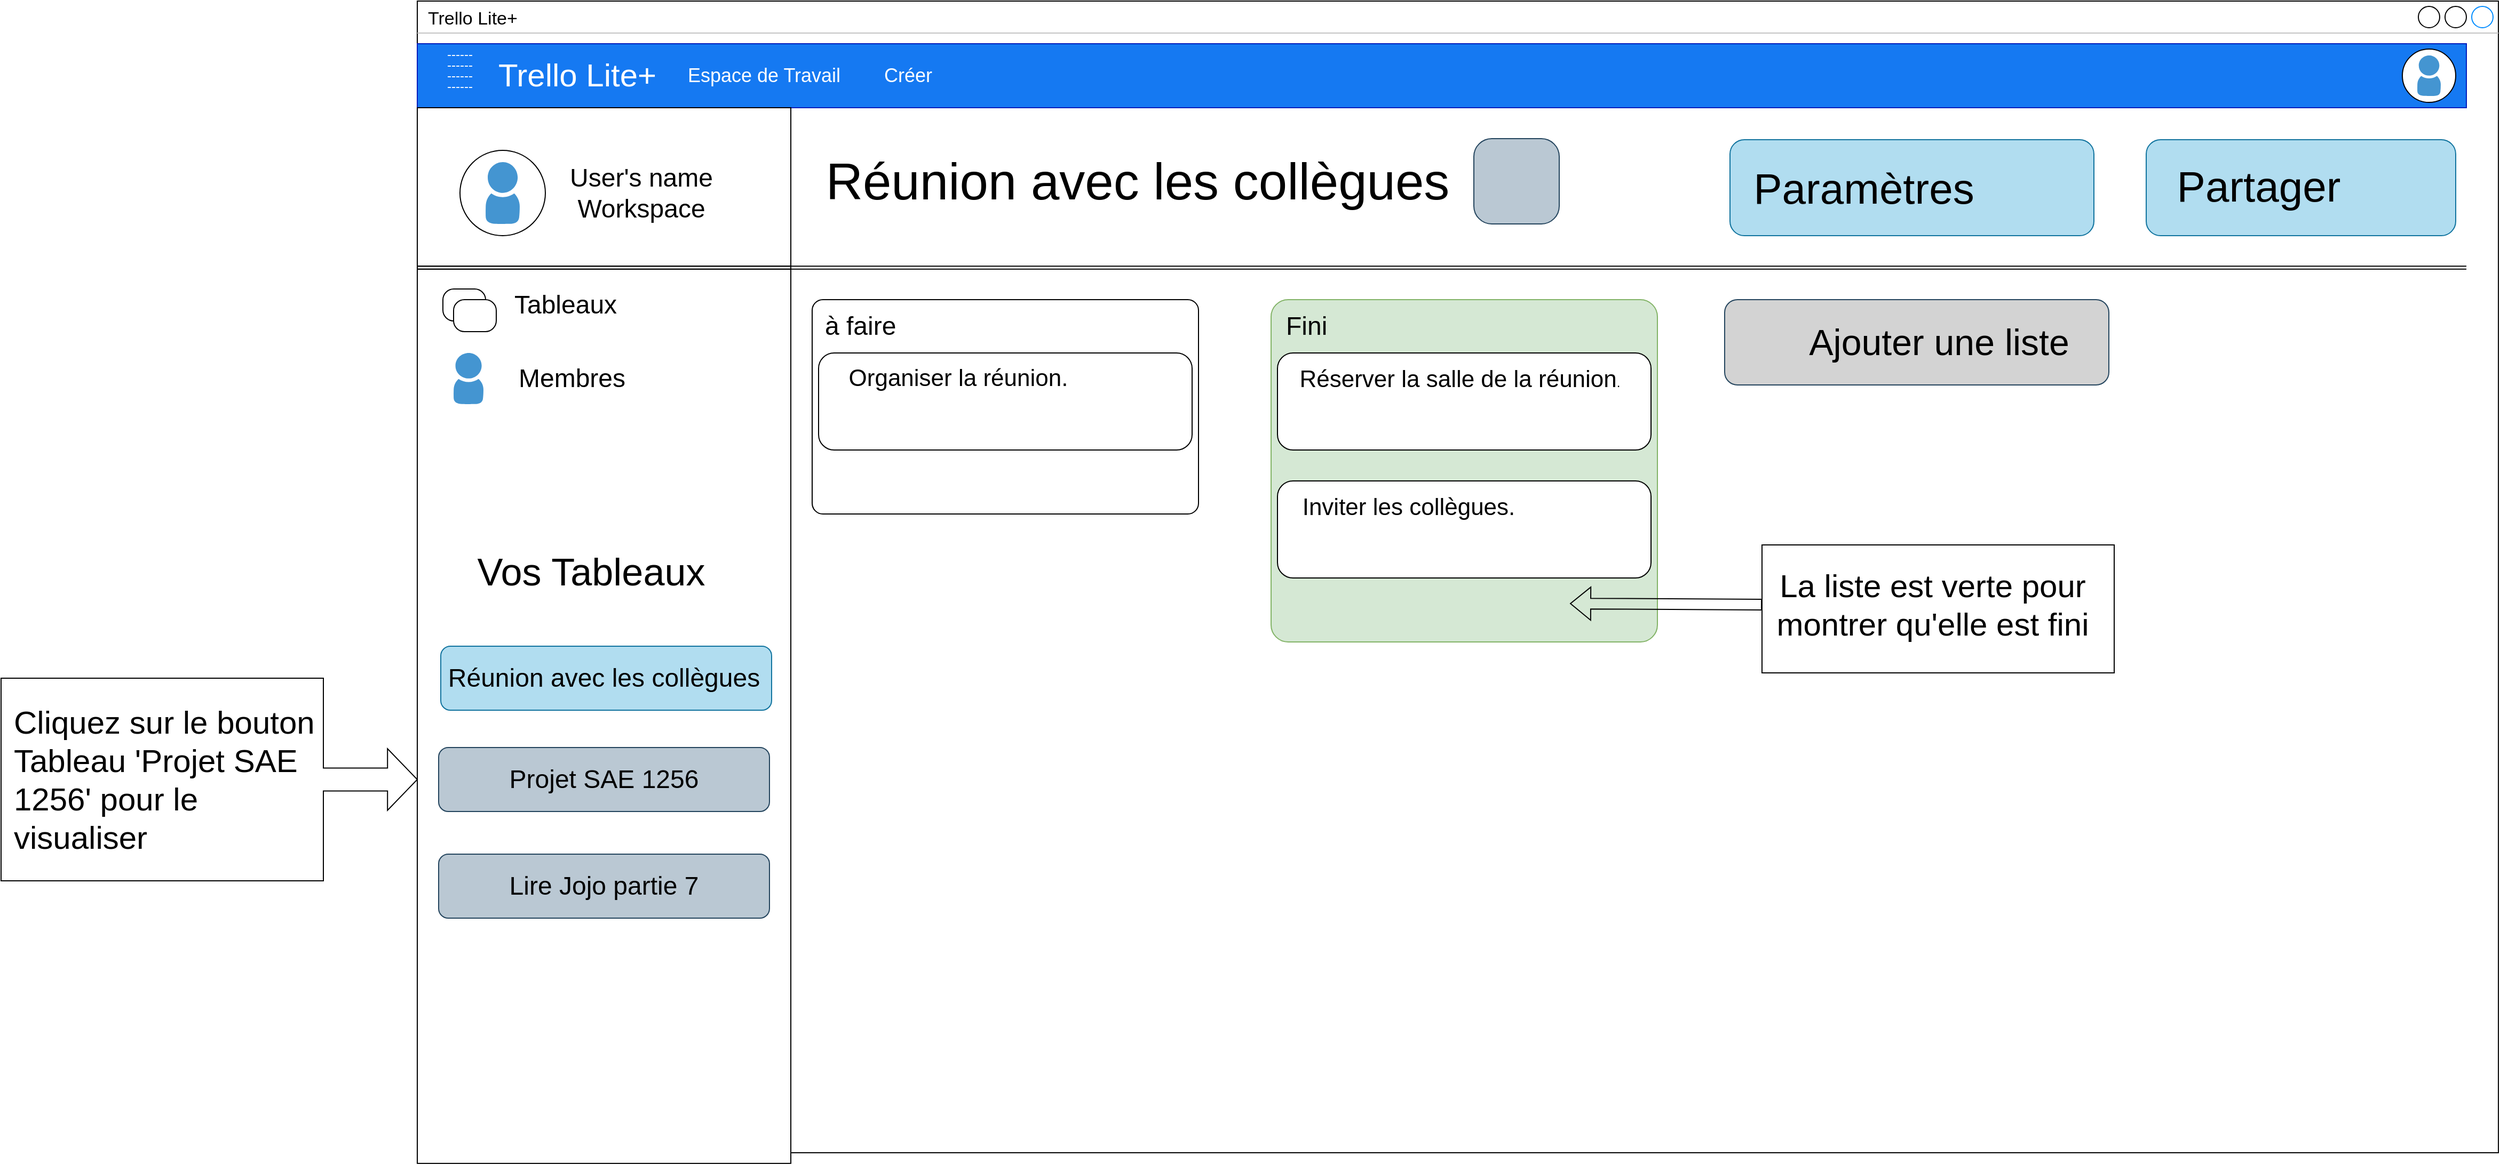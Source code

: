 <mxfile version="21.3.8" type="embed" pages="7">
  <diagram name="Page-1" id="GWsSD-51U0esgo_NXXem">
    <mxGraphModel grid="1" page="1" gridSize="10" guides="1" tooltips="1" connect="1" arrows="1" fold="1" pageScale="1" pageWidth="827" pageHeight="1169" math="0" shadow="0">
      <root>
        <mxCell id="-d9UiCzZV-TSx6aEobYe-0" />
        <mxCell id="-d9UiCzZV-TSx6aEobYe-1" parent="-d9UiCzZV-TSx6aEobYe-0" />
        <mxCell id="-d9UiCzZV-TSx6aEobYe-2" value="&lt;div&gt;Trello Lite+&lt;/div&gt;&lt;div&gt;&lt;br&gt;&lt;/div&gt;" style="strokeWidth=1;shadow=0;dashed=0;align=center;html=1;shape=mxgraph.mockup.containers.window;align=left;verticalAlign=top;spacingLeft=8;strokeColor2=#008cff;strokeColor3=#c4c4c4;mainText=;fontSize=17;labelBackgroundColor=none;whiteSpace=wrap;" vertex="1" parent="-d9UiCzZV-TSx6aEobYe-1">
          <mxGeometry x="-30" y="20" width="1950" height="1080" as="geometry" />
        </mxCell>
        <mxCell id="-d9UiCzZV-TSx6aEobYe-3" value="" style="rounded=0;whiteSpace=wrap;html=1;fillColor=#1579f2;strokeColor=#001DBC;fontColor=#ffffff;" vertex="1" parent="-d9UiCzZV-TSx6aEobYe-1">
          <mxGeometry x="-30" y="60" width="1920" height="60" as="geometry" />
        </mxCell>
        <mxCell id="-d9UiCzZV-TSx6aEobYe-4" value="&lt;font style=&quot;font-size: 24px;&quot; color=&quot;#FFFFFF&quot;&gt;&lt;font style=&quot;font-size: 30px;&quot;&gt;Trello Lite+&lt;/font&gt;&lt;br&gt;&lt;/font&gt;" style="text;align=center;html=1;verticalAlign=middle;whiteSpace=wrap;rounded=0;" vertex="1" parent="-d9UiCzZV-TSx6aEobYe-1">
          <mxGeometry x="40" y="73.88" width="160" height="30" as="geometry" />
        </mxCell>
        <mxCell id="-d9UiCzZV-TSx6aEobYe-5" value="&lt;div&gt;------&lt;/div&gt;" style="text;align=center;html=1;verticalAlign=middle;whiteSpace=wrap;rounded=0;fontColor=#FFFFFF;" vertex="1" parent="-d9UiCzZV-TSx6aEobYe-1">
          <mxGeometry x="-30" y="65" width="80" height="10" as="geometry" />
        </mxCell>
        <mxCell id="-d9UiCzZV-TSx6aEobYe-6" value="&lt;div&gt;------&lt;/div&gt;" style="text;align=center;html=1;verticalAlign=middle;whiteSpace=wrap;rounded=0;fontColor=#FFFFFF;" vertex="1" parent="-d9UiCzZV-TSx6aEobYe-1">
          <mxGeometry x="-30" y="75" width="80" height="10" as="geometry" />
        </mxCell>
        <mxCell id="-d9UiCzZV-TSx6aEobYe-7" value="&lt;div&gt;------&lt;/div&gt;" style="text;align=center;html=1;verticalAlign=middle;whiteSpace=wrap;rounded=0;fontColor=#FFFFFF;" vertex="1" parent="-d9UiCzZV-TSx6aEobYe-1">
          <mxGeometry x="-30" y="85" width="80" height="10" as="geometry" />
        </mxCell>
        <mxCell id="-d9UiCzZV-TSx6aEobYe-8" value="&lt;div&gt;------&lt;/div&gt;" style="text;align=center;html=1;verticalAlign=middle;whiteSpace=wrap;rounded=0;fontColor=#FFFFFF;" vertex="1" parent="-d9UiCzZV-TSx6aEobYe-1">
          <mxGeometry x="-30" y="95" width="80" height="10" as="geometry" />
        </mxCell>
        <mxCell id="-d9UiCzZV-TSx6aEobYe-9" value="&lt;font style=&quot;font-size: 18px;&quot;&gt;Espace de Travail&lt;/font&gt;" style="text;strokeColor=none;align=center;fillColor=none;html=1;verticalAlign=middle;whiteSpace=wrap;rounded=0;fontColor=#FFFFFF;" vertex="1" parent="-d9UiCzZV-TSx6aEobYe-1">
          <mxGeometry x="220" y="75" width="150" height="30" as="geometry" />
        </mxCell>
        <mxCell id="-d9UiCzZV-TSx6aEobYe-10" value="" style="shape=image;html=1;verticalAlign=top;verticalLabelPosition=bottom;labelBackgroundColor=#ffffff;imageAspect=0;aspect=fixed;image=https://cdn4.iconfinder.com/data/icons/ionicons/512/icon-ios7-arrow-right-128.png;fontColor=#FFFFFF;rotation=90;" vertex="1" parent="-d9UiCzZV-TSx6aEobYe-1">
          <mxGeometry x="370" y="81" width="18" height="18" as="geometry" />
        </mxCell>
        <mxCell id="-d9UiCzZV-TSx6aEobYe-11" value="&lt;font style=&quot;font-size: 18px;&quot; color=&quot;#FFFFFF&quot;&gt;Créer&lt;/font&gt;" style="text;strokeColor=none;align=center;fillColor=none;html=1;verticalAlign=middle;whiteSpace=wrap;rounded=0;" vertex="1" parent="-d9UiCzZV-TSx6aEobYe-1">
          <mxGeometry x="400" y="75" width="60" height="30" as="geometry" />
        </mxCell>
        <mxCell id="-d9UiCzZV-TSx6aEobYe-12" value="" style="shape=image;html=1;verticalAlign=top;verticalLabelPosition=bottom;labelBackgroundColor=#ffffff;imageAspect=0;aspect=fixed;image=https://cdn4.iconfinder.com/data/icons/ionicons/512/icon-ios7-arrow-right-128.png;fontColor=#FFFFFF;rotation=90;" vertex="1" parent="-d9UiCzZV-TSx6aEobYe-1">
          <mxGeometry x="460" y="81" width="18" height="18" as="geometry" />
        </mxCell>
        <mxCell id="-d9UiCzZV-TSx6aEobYe-13" value="" style="ellipse;whiteSpace=wrap;html=1;aspect=fixed;" vertex="1" parent="-d9UiCzZV-TSx6aEobYe-1">
          <mxGeometry x="1830" y="65" width="50" height="50" as="geometry" />
        </mxCell>
        <mxCell id="-d9UiCzZV-TSx6aEobYe-14" value="" style="shadow=0;dashed=0;html=1;strokeColor=none;fillColor=#4495D1;labelPosition=center;verticalLabelPosition=bottom;verticalAlign=top;align=center;outlineConnect=0;shape=mxgraph.veeam.2d.user;" vertex="1" parent="-d9UiCzZV-TSx6aEobYe-1">
          <mxGeometry x="1844" y="71" width="22" height="38" as="geometry" />
        </mxCell>
        <mxCell id="-d9UiCzZV-TSx6aEobYe-15" value="" style="rounded=0;whiteSpace=wrap;html=1;" vertex="1" parent="-d9UiCzZV-TSx6aEobYe-1">
          <mxGeometry x="-30" y="120" width="350" height="990" as="geometry" />
        </mxCell>
        <mxCell id="-d9UiCzZV-TSx6aEobYe-16" value="&lt;div&gt;&lt;font style=&quot;font-size: 24px;&quot;&gt;User&#39;s name Workspace&lt;/font&gt;&lt;/div&gt;" style="text;strokeColor=none;align=center;fillColor=none;html=1;verticalAlign=middle;whiteSpace=wrap;rounded=0;" vertex="1" parent="-d9UiCzZV-TSx6aEobYe-1">
          <mxGeometry x="110" y="185" width="140" height="30" as="geometry" />
        </mxCell>
        <mxCell id="-d9UiCzZV-TSx6aEobYe-17" value="" style="ellipse;whiteSpace=wrap;html=1;aspect=fixed;" vertex="1" parent="-d9UiCzZV-TSx6aEobYe-1">
          <mxGeometry x="10" y="160" width="80" height="80" as="geometry" />
        </mxCell>
        <mxCell id="-d9UiCzZV-TSx6aEobYe-18" value="" style="shadow=0;dashed=0;html=1;strokeColor=none;fillColor=#4495D1;labelPosition=center;verticalLabelPosition=bottom;verticalAlign=top;align=center;outlineConnect=0;shape=mxgraph.veeam.2d.user;" vertex="1" parent="-d9UiCzZV-TSx6aEobYe-1">
          <mxGeometry x="34" y="171" width="32" height="58" as="geometry" />
        </mxCell>
        <mxCell id="-d9UiCzZV-TSx6aEobYe-19" value="" style="rounded=1;whiteSpace=wrap;html=1;arcSize=34;" vertex="1" parent="-d9UiCzZV-TSx6aEobYe-1">
          <mxGeometry x="-6" y="290" width="40" height="30" as="geometry" />
        </mxCell>
        <mxCell id="-d9UiCzZV-TSx6aEobYe-20" value="" style="rounded=1;whiteSpace=wrap;html=1;arcSize=34;" vertex="1" parent="-d9UiCzZV-TSx6aEobYe-1">
          <mxGeometry x="4" y="300" width="40" height="30" as="geometry" />
        </mxCell>
        <mxCell id="-d9UiCzZV-TSx6aEobYe-21" value="&lt;div&gt;&lt;font style=&quot;font-size: 24px;&quot;&gt;Tableaux&lt;/font&gt;&lt;/div&gt;" style="text;strokeColor=none;align=center;fillColor=none;html=1;verticalAlign=middle;whiteSpace=wrap;rounded=0;" vertex="1" parent="-d9UiCzZV-TSx6aEobYe-1">
          <mxGeometry x="60" y="290" width="98" height="30" as="geometry" />
        </mxCell>
        <mxCell id="-d9UiCzZV-TSx6aEobYe-22" value="" style="shadow=0;dashed=0;html=1;strokeColor=none;fillColor=#4495D1;labelPosition=center;verticalLabelPosition=bottom;verticalAlign=top;align=center;outlineConnect=0;shape=mxgraph.veeam.2d.user;" vertex="1" parent="-d9UiCzZV-TSx6aEobYe-1">
          <mxGeometry x="4" y="350" width="28" height="48" as="geometry" />
        </mxCell>
        <mxCell id="-d9UiCzZV-TSx6aEobYe-23" value="&lt;font style=&quot;font-size: 24px;&quot;&gt;Membres&lt;/font&gt;" style="text;strokeColor=none;align=center;fillColor=none;html=1;verticalAlign=middle;whiteSpace=wrap;rounded=0;" vertex="1" parent="-d9UiCzZV-TSx6aEobYe-1">
          <mxGeometry x="60" y="359" width="110" height="30" as="geometry" />
        </mxCell>
        <mxCell id="-d9UiCzZV-TSx6aEobYe-24" value="" style="shape=image;html=1;verticalAlign=top;verticalLabelPosition=bottom;labelBackgroundColor=#ffffff;imageAspect=0;aspect=fixed;image=https://cdn4.iconfinder.com/data/icons/evil-icons-user-interface/64/plus-128.png" vertex="1" parent="-d9UiCzZV-TSx6aEobYe-1">
          <mxGeometry x="260" y="350" width="48" height="48" as="geometry" />
        </mxCell>
        <mxCell id="-d9UiCzZV-TSx6aEobYe-25" value="" style="shape=link;html=1;rounded=0;width=-2.857;" edge="1" parent="-d9UiCzZV-TSx6aEobYe-1">
          <mxGeometry width="100" relative="1" as="geometry">
            <mxPoint x="-30" y="270" as="sourcePoint" />
            <mxPoint x="320" y="270" as="targetPoint" />
          </mxGeometry>
        </mxCell>
        <mxCell id="-d9UiCzZV-TSx6aEobYe-26" value="&lt;font style=&quot;font-size: 36px;&quot;&gt;Vos Tableaux&lt;br&gt;&lt;/font&gt;" style="text;strokeColor=none;align=center;fillColor=none;html=1;verticalAlign=middle;whiteSpace=wrap;rounded=0;" vertex="1" parent="-d9UiCzZV-TSx6aEobYe-1">
          <mxGeometry x="-20" y="540" width="306" height="30" as="geometry" />
        </mxCell>
        <mxCell id="-d9UiCzZV-TSx6aEobYe-27" value="" style="rounded=1;whiteSpace=wrap;html=1;fillColor=#b1ddf0;strokeColor=#10739e;" vertex="1" parent="-d9UiCzZV-TSx6aEobYe-1">
          <mxGeometry x="-8" y="625" width="310" height="60" as="geometry" />
        </mxCell>
        <mxCell id="-d9UiCzZV-TSx6aEobYe-28" value="&lt;font style=&quot;font-size: 24px;&quot;&gt;Réunion avec les collègues&lt;br&gt;&lt;/font&gt;" style="text;strokeColor=none;align=center;fillColor=none;html=1;verticalAlign=middle;whiteSpace=wrap;rounded=0;" vertex="1" parent="-d9UiCzZV-TSx6aEobYe-1">
          <mxGeometry x="-15" y="640" width="320" height="30" as="geometry" />
        </mxCell>
        <UserObject label="" link="data:page/id,glitOEkGbfgllzIJWFbi" id="-d9UiCzZV-TSx6aEobYe-29">
          <mxCell style="rounded=1;whiteSpace=wrap;html=1;fillColor=#bac8d3;strokeColor=#23445d;" vertex="1" parent="-d9UiCzZV-TSx6aEobYe-1">
            <mxGeometry x="-10" y="720" width="310" height="60" as="geometry" />
          </mxCell>
        </UserObject>
        <UserObject label="&lt;font style=&quot;font-size: 24px;&quot;&gt;Projet SAE 1256&lt;br&gt;&lt;/font&gt;" link="data:page/id,glitOEkGbfgllzIJWFbi" id="-d9UiCzZV-TSx6aEobYe-30">
          <mxCell style="text;strokeColor=none;align=center;fillColor=none;html=1;verticalAlign=middle;whiteSpace=wrap;rounded=0;" vertex="1" parent="-d9UiCzZV-TSx6aEobYe-1">
            <mxGeometry x="20" y="735" width="250" height="30" as="geometry" />
          </mxCell>
        </UserObject>
        <mxCell id="-d9UiCzZV-TSx6aEobYe-31" value="" style="rounded=1;whiteSpace=wrap;html=1;fillColor=#bac8d3;strokeColor=#23445d;" vertex="1" parent="-d9UiCzZV-TSx6aEobYe-1">
          <mxGeometry x="-10" y="820" width="310" height="60" as="geometry" />
        </mxCell>
        <mxCell id="-d9UiCzZV-TSx6aEobYe-32" value="&lt;font style=&quot;font-size: 24px;&quot;&gt;Lire Jojo partie 7&lt;br&gt;&lt;/font&gt;" style="text;strokeColor=none;align=center;fillColor=none;html=1;verticalAlign=middle;whiteSpace=wrap;rounded=0;" vertex="1" parent="-d9UiCzZV-TSx6aEobYe-1">
          <mxGeometry x="45" y="835" width="200" height="30" as="geometry" />
        </mxCell>
        <mxCell id="-d9UiCzZV-TSx6aEobYe-33" value="&lt;font style=&quot;font-size: 48px;&quot;&gt;Réunion avec les collègues&lt;br&gt;&lt;/font&gt;" style="text;strokeColor=none;align=center;fillColor=none;html=1;verticalAlign=middle;whiteSpace=wrap;rounded=0;" vertex="1" parent="-d9UiCzZV-TSx6aEobYe-1">
          <mxGeometry x="350" y="174" width="590" height="30" as="geometry" />
        </mxCell>
        <mxCell id="-d9UiCzZV-TSx6aEobYe-34" value="" style="rounded=1;whiteSpace=wrap;html=1;fillColor=#bac8d3;strokeColor=#23445d;arcSize=21;" vertex="1" parent="-d9UiCzZV-TSx6aEobYe-1">
          <mxGeometry x="960" y="149" width="80" height="80" as="geometry" />
        </mxCell>
        <mxCell id="-d9UiCzZV-TSx6aEobYe-35" value="" style="shape=image;html=1;verticalAlign=top;verticalLabelPosition=bottom;labelBackgroundColor=#ffffff;imageAspect=0;aspect=fixed;image=https://cdn1.iconfinder.com/data/icons/material-core/21/star-outline-128.png" vertex="1" parent="-d9UiCzZV-TSx6aEobYe-1">
          <mxGeometry x="966" y="155" width="68" height="68" as="geometry" />
        </mxCell>
        <mxCell id="-d9UiCzZV-TSx6aEobYe-41" value="" style="rounded=1;whiteSpace=wrap;html=1;fillColor=#b1ddf0;strokeColor=#10739e;" vertex="1" parent="-d9UiCzZV-TSx6aEobYe-1">
          <mxGeometry x="1590" y="150" width="290" height="90" as="geometry" />
        </mxCell>
        <mxCell id="-d9UiCzZV-TSx6aEobYe-42" value="" style="shape=image;html=1;verticalAlign=top;verticalLabelPosition=bottom;labelBackgroundColor=#ffffff;imageAspect=0;aspect=fixed;image=https://cdn4.iconfinder.com/data/icons/evil-icons-user-interface/64/share-128.png" vertex="1" parent="-d9UiCzZV-TSx6aEobYe-1">
          <mxGeometry x="1792" y="158.5" width="74" height="74" as="geometry" />
        </mxCell>
        <mxCell id="-d9UiCzZV-TSx6aEobYe-43" value="&lt;font style=&quot;font-size: 40px;&quot;&gt;Partager&lt;/font&gt;" style="text;strokeColor=none;align=center;fillColor=none;html=1;verticalAlign=middle;whiteSpace=wrap;rounded=0;" vertex="1" parent="-d9UiCzZV-TSx6aEobYe-1">
          <mxGeometry x="1610" y="152.5" width="170.5" height="80" as="geometry" />
        </mxCell>
        <mxCell id="-d9UiCzZV-TSx6aEobYe-46" value="" style="shape=image;html=1;verticalAlign=top;verticalLabelPosition=bottom;labelBackgroundColor=#ffffff;imageAspect=0;aspect=fixed;image=https://cdn3.iconfinder.com/data/icons/user-interface-169/32/plus-128.png" vertex="1" parent="-d9UiCzZV-TSx6aEobYe-1">
          <mxGeometry x="800" y="308.5" width="63" height="63" as="geometry" />
        </mxCell>
        <mxCell id="-d9UiCzZV-TSx6aEobYe-47" value="" style="shape=link;html=1;rounded=0;width=-2.857;" edge="1" parent="-d9UiCzZV-TSx6aEobYe-1">
          <mxGeometry width="100" relative="1" as="geometry">
            <mxPoint x="-30" y="270" as="sourcePoint" />
            <mxPoint x="1890" y="270" as="targetPoint" />
          </mxGeometry>
        </mxCell>
        <mxCell id="-d9UiCzZV-TSx6aEobYe-48" value="" style="rounded=1;whiteSpace=wrap;html=1;fillColor=#b1ddf0;strokeColor=#10739e;" vertex="1" parent="-d9UiCzZV-TSx6aEobYe-1">
          <mxGeometry x="1200" y="150" width="341" height="90" as="geometry" />
        </mxCell>
        <mxCell id="-d9UiCzZV-TSx6aEobYe-49" value="" style="shape=image;html=1;verticalAlign=top;verticalLabelPosition=bottom;labelBackgroundColor=#ffffff;imageAspect=0;aspect=fixed;image=https://cdn4.iconfinder.com/data/icons/developer-set-3/128/settings-128.png" vertex="1" parent="-d9UiCzZV-TSx6aEobYe-1">
          <mxGeometry x="1450" y="160" width="71" height="71" as="geometry" />
        </mxCell>
        <mxCell id="-d9UiCzZV-TSx6aEobYe-50" value="&lt;span style=&quot;font-size: 40px;&quot;&gt;Paramètres&lt;/span&gt;" style="text;strokeColor=none;align=center;fillColor=none;html=1;verticalAlign=middle;whiteSpace=wrap;rounded=0;" vertex="1" parent="-d9UiCzZV-TSx6aEobYe-1">
          <mxGeometry x="1220" y="155" width="210.5" height="80" as="geometry" />
        </mxCell>
        <mxCell id="qejkt446KfT5R7QES0tE-0" value="" style="rounded=1;whiteSpace=wrap;html=1;arcSize=5;" vertex="1" parent="-d9UiCzZV-TSx6aEobYe-1">
          <mxGeometry x="340" y="300" width="362" height="201" as="geometry" />
        </mxCell>
        <mxCell id="qejkt446KfT5R7QES0tE-1" value="" style="rounded=1;whiteSpace=wrap;html=1;arcSize=16;" vertex="1" parent="-d9UiCzZV-TSx6aEobYe-1">
          <mxGeometry x="346" y="350" width="350" height="91" as="geometry" />
        </mxCell>
        <mxCell id="qejkt446KfT5R7QES0tE-2" value="&lt;font style=&quot;font-size: 24px;&quot;&gt;à faire&lt;br&gt;&lt;/font&gt;" style="text;strokeColor=none;align=left;fillColor=none;html=1;verticalAlign=middle;whiteSpace=wrap;rounded=0;" vertex="1" parent="-d9UiCzZV-TSx6aEobYe-1">
          <mxGeometry x="350" y="310" width="330" height="30" as="geometry" />
        </mxCell>
        <mxCell id="qejkt446KfT5R7QES0tE-3" value="" style="shape=image;html=1;verticalAlign=top;verticalLabelPosition=bottom;labelBackgroundColor=#ffffff;imageAspect=0;aspect=fixed;image=https://cdn4.iconfinder.com/data/icons/essential-app-1/16/dot-more-menu-hide-128.png" vertex="1" parent="-d9UiCzZV-TSx6aEobYe-1">
          <mxGeometry x="660" y="310" width="26" height="26" as="geometry" />
        </mxCell>
        <mxCell id="qejkt446KfT5R7QES0tE-4" value="&lt;font style=&quot;font-size: 22px;&quot;&gt;Organiser la réunion.&lt;/font&gt;" style="text;strokeColor=none;align=center;fillColor=none;html=1;verticalAlign=middle;whiteSpace=wrap;rounded=0;" vertex="1" parent="-d9UiCzZV-TSx6aEobYe-1">
          <mxGeometry x="354" y="359" width="246" height="30" as="geometry" />
        </mxCell>
        <mxCell id="qejkt446KfT5R7QES0tE-5" value="" style="shape=image;html=1;verticalAlign=top;verticalLabelPosition=bottom;labelBackgroundColor=#ffffff;imageAspect=0;aspect=fixed;image=https://cdn4.iconfinder.com/data/icons/ionicons/512/icon-plus-round-128.png" vertex="1" parent="-d9UiCzZV-TSx6aEobYe-1">
          <mxGeometry x="361" y="450" width="36" height="36" as="geometry" />
        </mxCell>
        <mxCell id="dgRkEsYnh2cIG-ZimRsP-0" value="" style="rounded=1;whiteSpace=wrap;html=1;arcSize=5;fillColor=#d5e8d4;strokeColor=#82b366;" vertex="1" parent="-d9UiCzZV-TSx6aEobYe-1">
          <mxGeometry x="770" y="300" width="362" height="321" as="geometry" />
        </mxCell>
        <mxCell id="dgRkEsYnh2cIG-ZimRsP-1" value="&lt;font style=&quot;font-size: 22px;&quot;&gt;&lt;br&gt;&lt;/font&gt;" style="rounded=1;whiteSpace=wrap;html=1;arcSize=16;align=left;" vertex="1" parent="-d9UiCzZV-TSx6aEobYe-1">
          <mxGeometry x="776" y="350" width="350" height="91" as="geometry" />
        </mxCell>
        <mxCell id="dgRkEsYnh2cIG-ZimRsP-2" value="" style="shape=image;html=1;verticalAlign=top;verticalLabelPosition=bottom;labelBackgroundColor=#ffffff;imageAspect=0;aspect=fixed;image=https://cdn4.iconfinder.com/data/icons/ionicons/512/icon-plus-round-128.png" vertex="1" parent="-d9UiCzZV-TSx6aEobYe-1">
          <mxGeometry x="791" y="567" width="36" height="36" as="geometry" />
        </mxCell>
        <mxCell id="dgRkEsYnh2cIG-ZimRsP-3" value="" style="shape=image;html=1;verticalAlign=top;verticalLabelPosition=bottom;labelBackgroundColor=#ffffff;imageAspect=0;aspect=fixed;image=https://cdn4.iconfinder.com/data/icons/essential-app-1/16/dot-more-menu-hide-128.png" vertex="1" parent="-d9UiCzZV-TSx6aEobYe-1">
          <mxGeometry x="1086" y="310" width="26" height="26" as="geometry" />
        </mxCell>
        <mxCell id="dgRkEsYnh2cIG-ZimRsP-4" value="&lt;font style=&quot;font-size: 24px;&quot;&gt;Fini&lt;/font&gt;" style="text;strokeColor=none;align=left;fillColor=none;html=1;verticalAlign=middle;whiteSpace=wrap;rounded=0;" vertex="1" parent="-d9UiCzZV-TSx6aEobYe-1">
          <mxGeometry x="782" y="310" width="330" height="30" as="geometry" />
        </mxCell>
        <mxCell id="dgRkEsYnh2cIG-ZimRsP-5" value="&lt;font style=&quot;font-size: 22px;&quot;&gt;Réserver la salle de la réunion&lt;/font&gt;." style="text;strokeColor=none;align=center;fillColor=none;html=1;verticalAlign=middle;whiteSpace=wrap;rounded=0;" vertex="1" parent="-d9UiCzZV-TSx6aEobYe-1">
          <mxGeometry x="776" y="359.5" width="342" height="30" as="geometry" />
        </mxCell>
        <mxCell id="dgRkEsYnh2cIG-ZimRsP-6" value="" style="rounded=1;whiteSpace=wrap;html=1;arcSize=16;" vertex="1" parent="-d9UiCzZV-TSx6aEobYe-1">
          <mxGeometry x="776" y="470" width="350" height="91" as="geometry" />
        </mxCell>
        <mxCell id="dgRkEsYnh2cIG-ZimRsP-7" value="&lt;font style=&quot;font-size: 22px;&quot;&gt;Inviter les collègues.&lt;/font&gt;" style="text;strokeColor=none;align=center;fillColor=none;html=1;verticalAlign=middle;whiteSpace=wrap;rounded=0;" vertex="1" parent="-d9UiCzZV-TSx6aEobYe-1">
          <mxGeometry x="784" y="480" width="230" height="30" as="geometry" />
        </mxCell>
        <mxCell id="3smxTVwmdX7T-Qi-IKig-0" value="" style="rounded=1;whiteSpace=wrap;html=1;fillColor=#D3D3D3;strokeColor=#23445d;" vertex="1" parent="-d9UiCzZV-TSx6aEobYe-1">
          <mxGeometry x="1195" y="300" width="360" height="80" as="geometry" />
        </mxCell>
        <mxCell id="3smxTVwmdX7T-Qi-IKig-1" value="&lt;font style=&quot;font-size: 34px;&quot;&gt;Ajouter une liste&lt;br&gt;&lt;/font&gt;" style="text;strokeColor=none;align=center;fillColor=none;html=1;verticalAlign=middle;whiteSpace=wrap;rounded=0;" vertex="1" parent="-d9UiCzZV-TSx6aEobYe-1">
          <mxGeometry x="1241" y="313" width="310" height="54" as="geometry" />
        </mxCell>
        <mxCell id="3smxTVwmdX7T-Qi-IKig-2" value="" style="shape=image;html=1;verticalAlign=top;verticalLabelPosition=bottom;labelBackgroundColor=#ffffff;imageAspect=0;aspect=fixed;image=https://cdn3.iconfinder.com/data/icons/user-interface-169/32/plus-128.png" vertex="1" parent="-d9UiCzZV-TSx6aEobYe-1">
          <mxGeometry x="1200" y="313" width="63" height="63" as="geometry" />
        </mxCell>
        <mxCell id="nIXMpLbUf80Rg5xnqwvD-3" value="" style="html=1;shadow=0;dashed=0;align=center;verticalAlign=middle;shape=mxgraph.arrows2.calloutArrow;dy=10.74;dx=27.9;notch=302;arrowHead=18.09;rounded=1;strokeColor=default;fontFamily=Helvetica;fontSize=12;fontColor=default;fillColor=default;" vertex="1" parent="-d9UiCzZV-TSx6aEobYe-1">
          <mxGeometry x="-420" y="655" width="390" height="190" as="geometry" />
        </mxCell>
        <mxCell id="nIXMpLbUf80Rg5xnqwvD-4" value="&lt;font style=&quot;font-size: 30px;&quot;&gt;Cliquez sur le bouton Tableau &#39;Projet SAE 1256&#39; pour le visualiser&lt;/font&gt;" style="text;strokeColor=none;align=left;fillColor=none;html=1;verticalAlign=middle;whiteSpace=wrap;rounded=0;fontSize=12;fontFamily=Helvetica;fontColor=default;" vertex="1" parent="-d9UiCzZV-TSx6aEobYe-1">
          <mxGeometry x="-410" y="687.5" width="290" height="125" as="geometry" />
        </mxCell>
        <mxCell id="nIXMpLbUf80Rg5xnqwvD-13" value="" style="shape=flexArrow;endArrow=classic;html=1;rounded=0;fontFamily=Helvetica;fontSize=12;fontColor=default;exitX=0;exitY=0.5;exitDx=0;exitDy=0;" edge="1" parent="-d9UiCzZV-TSx6aEobYe-1" source="nIXMpLbUf80Rg5xnqwvD-6">
          <mxGeometry width="50" height="50" relative="1" as="geometry">
            <mxPoint x="806.5" y="685" as="sourcePoint" />
            <mxPoint x="1050" y="585" as="targetPoint" />
          </mxGeometry>
        </mxCell>
        <mxCell id="nIXMpLbUf80Rg5xnqwvD-5" value="" style="rounded=0;whiteSpace=wrap;html=1;strokeColor=default;fontFamily=Helvetica;fontSize=12;fontColor=default;fillColor=default;" vertex="1" parent="-d9UiCzZV-TSx6aEobYe-1">
          <mxGeometry x="1230" y="530" width="330" height="120" as="geometry" />
        </mxCell>
        <mxCell id="nIXMpLbUf80Rg5xnqwvD-6" value="&lt;span style=&quot;font-size: 30px;&quot;&gt;La liste est verte pour montrer qu&#39;elle est fini&lt;/span&gt;" style="text;strokeColor=none;align=center;fillColor=none;html=1;verticalAlign=middle;whiteSpace=wrap;rounded=0;fontSize=12;fontFamily=Helvetica;fontColor=default;" vertex="1" parent="-d9UiCzZV-TSx6aEobYe-1">
          <mxGeometry x="1230" y="551" width="320" height="70" as="geometry" />
        </mxCell>
      </root>
    </mxGraphModel>
  </diagram>
  <diagram name="Page-2" id="glitOEkGbfgllzIJWFbi">
    <mxGraphModel grid="1" page="1" gridSize="10" guides="1" tooltips="1" connect="1" arrows="1" fold="1" pageScale="1" pageWidth="827" pageHeight="1169" math="0" shadow="0">
      <root>
        <mxCell id="slmn7VT2XBipz6DKS-RD-0" />
        <mxCell id="slmn7VT2XBipz6DKS-RD-1" parent="slmn7VT2XBipz6DKS-RD-0" />
        <mxCell id="slmn7VT2XBipz6DKS-RD-2" value="&lt;div&gt;Trello Lite+&lt;/div&gt;&lt;div&gt;&lt;br&gt;&lt;/div&gt;" style="strokeWidth=1;shadow=0;dashed=0;align=center;html=1;shape=mxgraph.mockup.containers.window;align=left;verticalAlign=top;spacingLeft=8;strokeColor2=#008cff;strokeColor3=#c4c4c4;fontColor=#666666;mainText=;fontSize=17;labelBackgroundColor=none;whiteSpace=wrap;" parent="slmn7VT2XBipz6DKS-RD-1" vertex="1">
          <mxGeometry x="-30" y="30" width="1920" height="1080" as="geometry" />
        </mxCell>
        <mxCell id="slmn7VT2XBipz6DKS-RD-3" value="" style="rounded=0;whiteSpace=wrap;html=1;fillColor=#1579f2;strokeColor=#001DBC;fontColor=#ffffff;" parent="slmn7VT2XBipz6DKS-RD-1" vertex="1">
          <mxGeometry x="-30" y="60" width="1920" height="60" as="geometry" />
        </mxCell>
        <mxCell id="slmn7VT2XBipz6DKS-RD-4" value="&lt;font style=&quot;font-size: 24px;&quot; color=&quot;#FFFFFF&quot;&gt;&lt;font style=&quot;font-size: 30px;&quot;&gt;Trello Lite+&lt;/font&gt;&lt;br&gt;&lt;/font&gt;" style="text;align=center;html=1;verticalAlign=middle;whiteSpace=wrap;rounded=0;" parent="slmn7VT2XBipz6DKS-RD-1" vertex="1">
          <mxGeometry x="40" y="73.88" width="160" height="30" as="geometry" />
        </mxCell>
        <mxCell id="slmn7VT2XBipz6DKS-RD-5" value="&lt;div&gt;------&lt;/div&gt;" style="text;align=center;html=1;verticalAlign=middle;whiteSpace=wrap;rounded=0;fontColor=#FFFFFF;" parent="slmn7VT2XBipz6DKS-RD-1" vertex="1">
          <mxGeometry x="-30" y="65" width="80" height="10" as="geometry" />
        </mxCell>
        <mxCell id="slmn7VT2XBipz6DKS-RD-6" value="&lt;div&gt;------&lt;/div&gt;" style="text;align=center;html=1;verticalAlign=middle;whiteSpace=wrap;rounded=0;fontColor=#FFFFFF;" parent="slmn7VT2XBipz6DKS-RD-1" vertex="1">
          <mxGeometry x="-30" y="75" width="80" height="10" as="geometry" />
        </mxCell>
        <mxCell id="slmn7VT2XBipz6DKS-RD-7" value="&lt;div&gt;------&lt;/div&gt;" style="text;align=center;html=1;verticalAlign=middle;whiteSpace=wrap;rounded=0;fontColor=#FFFFFF;" parent="slmn7VT2XBipz6DKS-RD-1" vertex="1">
          <mxGeometry x="-30" y="85" width="80" height="10" as="geometry" />
        </mxCell>
        <mxCell id="slmn7VT2XBipz6DKS-RD-8" value="&lt;div&gt;------&lt;/div&gt;" style="text;align=center;html=1;verticalAlign=middle;whiteSpace=wrap;rounded=0;fontColor=#FFFFFF;" parent="slmn7VT2XBipz6DKS-RD-1" vertex="1">
          <mxGeometry x="-30" y="95" width="80" height="10" as="geometry" />
        </mxCell>
        <mxCell id="slmn7VT2XBipz6DKS-RD-9" value="&lt;font style=&quot;font-size: 18px;&quot;&gt;Espace de Travail&lt;/font&gt;" style="text;strokeColor=none;align=center;fillColor=none;html=1;verticalAlign=middle;whiteSpace=wrap;rounded=0;fontColor=#FFFFFF;" parent="slmn7VT2XBipz6DKS-RD-1" vertex="1">
          <mxGeometry x="220" y="75" width="150" height="30" as="geometry" />
        </mxCell>
        <mxCell id="slmn7VT2XBipz6DKS-RD-10" value="" style="shape=image;html=1;verticalAlign=top;verticalLabelPosition=bottom;labelBackgroundColor=#ffffff;imageAspect=0;aspect=fixed;image=https://cdn4.iconfinder.com/data/icons/ionicons/512/icon-ios7-arrow-right-128.png;fontColor=#FFFFFF;rotation=90;" parent="slmn7VT2XBipz6DKS-RD-1" vertex="1">
          <mxGeometry x="370" y="81" width="18" height="18" as="geometry" />
        </mxCell>
        <mxCell id="slmn7VT2XBipz6DKS-RD-11" value="&lt;font style=&quot;font-size: 18px;&quot; color=&quot;#FFFFFF&quot;&gt;Créer&lt;/font&gt;" style="text;strokeColor=none;align=center;fillColor=none;html=1;verticalAlign=middle;whiteSpace=wrap;rounded=0;" parent="slmn7VT2XBipz6DKS-RD-1" vertex="1">
          <mxGeometry x="400" y="75" width="60" height="30" as="geometry" />
        </mxCell>
        <mxCell id="slmn7VT2XBipz6DKS-RD-12" value="" style="shape=image;html=1;verticalAlign=top;verticalLabelPosition=bottom;labelBackgroundColor=#ffffff;imageAspect=0;aspect=fixed;image=https://cdn4.iconfinder.com/data/icons/ionicons/512/icon-ios7-arrow-right-128.png;fontColor=#FFFFFF;rotation=90;" parent="slmn7VT2XBipz6DKS-RD-1" vertex="1">
          <mxGeometry x="468" y="81" width="18" height="18" as="geometry" />
        </mxCell>
        <mxCell id="slmn7VT2XBipz6DKS-RD-13" value="" style="ellipse;whiteSpace=wrap;html=1;aspect=fixed;" parent="slmn7VT2XBipz6DKS-RD-1" vertex="1">
          <mxGeometry x="1830" y="65" width="50" height="50" as="geometry" />
        </mxCell>
        <mxCell id="slmn7VT2XBipz6DKS-RD-14" value="" style="shadow=0;dashed=0;html=1;strokeColor=none;fillColor=#4495D1;labelPosition=center;verticalLabelPosition=bottom;verticalAlign=top;align=center;outlineConnect=0;shape=mxgraph.veeam.2d.user;" parent="slmn7VT2XBipz6DKS-RD-1" vertex="1">
          <mxGeometry x="1844" y="71" width="22" height="38" as="geometry" />
        </mxCell>
        <mxCell id="slmn7VT2XBipz6DKS-RD-15" value="" style="rounded=0;whiteSpace=wrap;html=1;" parent="slmn7VT2XBipz6DKS-RD-1" vertex="1">
          <mxGeometry x="-30" y="120" width="350" height="990" as="geometry" />
        </mxCell>
        <mxCell id="slmn7VT2XBipz6DKS-RD-16" value="&lt;div&gt;&lt;font style=&quot;font-size: 24px;&quot;&gt;User&#39;s name Workspace&lt;/font&gt;&lt;/div&gt;" style="text;strokeColor=none;align=center;fillColor=none;html=1;verticalAlign=middle;whiteSpace=wrap;rounded=0;" parent="slmn7VT2XBipz6DKS-RD-1" vertex="1">
          <mxGeometry x="110" y="185" width="140" height="30" as="geometry" />
        </mxCell>
        <mxCell id="slmn7VT2XBipz6DKS-RD-17" value="" style="ellipse;whiteSpace=wrap;html=1;aspect=fixed;" parent="slmn7VT2XBipz6DKS-RD-1" vertex="1">
          <mxGeometry x="10" y="160" width="80" height="80" as="geometry" />
        </mxCell>
        <mxCell id="slmn7VT2XBipz6DKS-RD-18" value="" style="shadow=0;dashed=0;html=1;strokeColor=none;fillColor=#4495D1;labelPosition=center;verticalLabelPosition=bottom;verticalAlign=top;align=center;outlineConnect=0;shape=mxgraph.veeam.2d.user;" parent="slmn7VT2XBipz6DKS-RD-1" vertex="1">
          <mxGeometry x="34" y="171" width="32" height="58" as="geometry" />
        </mxCell>
        <mxCell id="slmn7VT2XBipz6DKS-RD-19" value="" style="rounded=1;whiteSpace=wrap;html=1;arcSize=34;" parent="slmn7VT2XBipz6DKS-RD-1" vertex="1">
          <mxGeometry x="-6" y="290" width="40" height="30" as="geometry" />
        </mxCell>
        <mxCell id="slmn7VT2XBipz6DKS-RD-20" value="" style="rounded=1;whiteSpace=wrap;html=1;arcSize=34;" parent="slmn7VT2XBipz6DKS-RD-1" vertex="1">
          <mxGeometry x="4" y="300" width="40" height="30" as="geometry" />
        </mxCell>
        <mxCell id="slmn7VT2XBipz6DKS-RD-21" value="&lt;div&gt;&lt;font style=&quot;font-size: 24px;&quot;&gt;Tableaux&lt;/font&gt;&lt;/div&gt;" style="text;strokeColor=none;align=center;fillColor=none;html=1;verticalAlign=middle;whiteSpace=wrap;rounded=0;" parent="slmn7VT2XBipz6DKS-RD-1" vertex="1">
          <mxGeometry x="60" y="290" width="98" height="30" as="geometry" />
        </mxCell>
        <mxCell id="slmn7VT2XBipz6DKS-RD-22" value="" style="shadow=0;dashed=0;html=1;strokeColor=none;fillColor=#4495D1;labelPosition=center;verticalLabelPosition=bottom;verticalAlign=top;align=center;outlineConnect=0;shape=mxgraph.veeam.2d.user;" parent="slmn7VT2XBipz6DKS-RD-1" vertex="1">
          <mxGeometry x="4" y="350" width="28" height="48" as="geometry" />
        </mxCell>
        <mxCell id="slmn7VT2XBipz6DKS-RD-23" value="&lt;font style=&quot;font-size: 24px;&quot;&gt;Membres&lt;/font&gt;" style="text;strokeColor=none;align=center;fillColor=none;html=1;verticalAlign=middle;whiteSpace=wrap;rounded=0;" parent="slmn7VT2XBipz6DKS-RD-1" vertex="1">
          <mxGeometry x="60" y="359" width="110" height="30" as="geometry" />
        </mxCell>
        <mxCell id="slmn7VT2XBipz6DKS-RD-24" value="" style="shape=image;html=1;verticalAlign=top;verticalLabelPosition=bottom;labelBackgroundColor=#ffffff;imageAspect=0;aspect=fixed;image=https://cdn4.iconfinder.com/data/icons/evil-icons-user-interface/64/plus-128.png" parent="slmn7VT2XBipz6DKS-RD-1" vertex="1">
          <mxGeometry x="260" y="350" width="48" height="48" as="geometry" />
        </mxCell>
        <mxCell id="slmn7VT2XBipz6DKS-RD-28" value="" style="shape=link;html=1;rounded=0;width=-2.857;" parent="slmn7VT2XBipz6DKS-RD-1" edge="1">
          <mxGeometry width="100" relative="1" as="geometry">
            <mxPoint x="-30" y="270" as="sourcePoint" />
            <mxPoint x="320" y="270" as="targetPoint" />
          </mxGeometry>
        </mxCell>
        <mxCell id="slmn7VT2XBipz6DKS-RD-29" value="&lt;font style=&quot;font-size: 36px;&quot;&gt;Vos Tableaux&lt;br&gt;&lt;/font&gt;" style="text;strokeColor=none;align=center;fillColor=none;html=1;verticalAlign=middle;whiteSpace=wrap;rounded=0;" parent="slmn7VT2XBipz6DKS-RD-1" vertex="1">
          <mxGeometry x="-20" y="540" width="306" height="30" as="geometry" />
        </mxCell>
        <mxCell id="slmn7VT2XBipz6DKS-RD-30" value="" style="rounded=1;whiteSpace=wrap;html=1;fillColor=#bac8d3;strokeColor=#23445d;" parent="slmn7VT2XBipz6DKS-RD-1" vertex="1">
          <mxGeometry x="-8" y="625" width="310" height="60" as="geometry" />
        </mxCell>
        <mxCell id="slmn7VT2XBipz6DKS-RD-31" value="&lt;font style=&quot;font-size: 24px;&quot;&gt;Réunion avec les collègues&lt;br&gt;&lt;/font&gt;" style="text;strokeColor=none;align=center;fillColor=none;html=1;verticalAlign=middle;whiteSpace=wrap;rounded=0;" parent="slmn7VT2XBipz6DKS-RD-1" vertex="1">
          <mxGeometry x="-15" y="640" width="320" height="30" as="geometry" />
        </mxCell>
        <mxCell id="slmn7VT2XBipz6DKS-RD-32" value="" style="rounded=1;whiteSpace=wrap;html=1;fillColor=#b1ddf0;strokeColor=#10739e;" parent="slmn7VT2XBipz6DKS-RD-1" vertex="1">
          <mxGeometry x="-10" y="720" width="310" height="60" as="geometry" />
        </mxCell>
        <mxCell id="slmn7VT2XBipz6DKS-RD-33" value="&lt;font style=&quot;font-size: 24px;&quot;&gt;Projet SAE 1256&lt;br&gt;&lt;/font&gt;" style="text;strokeColor=none;align=center;fillColor=none;html=1;verticalAlign=middle;whiteSpace=wrap;rounded=0;" parent="slmn7VT2XBipz6DKS-RD-1" vertex="1">
          <mxGeometry x="20" y="735" width="250" height="30" as="geometry" />
        </mxCell>
        <mxCell id="slmn7VT2XBipz6DKS-RD-34" value="" style="rounded=1;whiteSpace=wrap;html=1;fillColor=#bac8d3;strokeColor=#23445d;" parent="slmn7VT2XBipz6DKS-RD-1" vertex="1">
          <mxGeometry x="-10" y="820" width="310" height="60" as="geometry" />
        </mxCell>
        <mxCell id="slmn7VT2XBipz6DKS-RD-35" value="&lt;font style=&quot;font-size: 24px;&quot;&gt;Lire Jojo partie 7&lt;br&gt;&lt;/font&gt;" style="text;strokeColor=none;align=center;fillColor=none;html=1;verticalAlign=middle;whiteSpace=wrap;rounded=0;" parent="slmn7VT2XBipz6DKS-RD-1" vertex="1">
          <mxGeometry x="45" y="835" width="200" height="30" as="geometry" />
        </mxCell>
        <mxCell id="slmn7VT2XBipz6DKS-RD-36" value="&lt;font style=&quot;font-size: 48px;&quot;&gt;Projet SAE 1256&lt;br&gt;&lt;/font&gt;" style="text;strokeColor=none;align=center;fillColor=none;html=1;verticalAlign=middle;whiteSpace=wrap;rounded=0;" parent="slmn7VT2XBipz6DKS-RD-1" vertex="1">
          <mxGeometry x="350" y="174" width="590" height="30" as="geometry" />
        </mxCell>
        <mxCell id="slmn7VT2XBipz6DKS-RD-37" value="" style="rounded=1;whiteSpace=wrap;html=1;fillColor=#bac8d3;strokeColor=#23445d;arcSize=21;" parent="slmn7VT2XBipz6DKS-RD-1" vertex="1">
          <mxGeometry x="836" y="149" width="80" height="80" as="geometry" />
        </mxCell>
        <mxCell id="slmn7VT2XBipz6DKS-RD-38" value="" style="shape=image;html=1;verticalAlign=top;verticalLabelPosition=bottom;labelBackgroundColor=#ffffff;imageAspect=0;aspect=fixed;image=https://cdn1.iconfinder.com/data/icons/material-core/21/star-outline-128.png" parent="slmn7VT2XBipz6DKS-RD-1" vertex="1">
          <mxGeometry x="842" y="155" width="68" height="68" as="geometry" />
        </mxCell>
        <mxCell id="slmn7VT2XBipz6DKS-RD-39" value="" style="rounded=1;whiteSpace=wrap;html=1;arcSize=5;" parent="slmn7VT2XBipz6DKS-RD-1" vertex="1">
          <mxGeometry x="340" y="300" width="362" height="201" as="geometry" />
        </mxCell>
        <mxCell id="slmn7VT2XBipz6DKS-RD-40" value="" style="rounded=1;whiteSpace=wrap;html=1;arcSize=16;" parent="slmn7VT2XBipz6DKS-RD-1" vertex="1">
          <mxGeometry x="346" y="350" width="350" height="91" as="geometry" />
        </mxCell>
        <mxCell id="slmn7VT2XBipz6DKS-RD-41" value="&lt;font style=&quot;font-size: 24px;&quot;&gt;Rendu 10 Mars&lt;br&gt;&lt;/font&gt;" style="text;strokeColor=none;align=left;fillColor=none;html=1;verticalAlign=middle;whiteSpace=wrap;rounded=0;" parent="slmn7VT2XBipz6DKS-RD-1" vertex="1">
          <mxGeometry x="350" y="310" width="330" height="30" as="geometry" />
        </mxCell>
        <mxCell id="slmn7VT2XBipz6DKS-RD-42" value="" style="shape=image;html=1;verticalAlign=top;verticalLabelPosition=bottom;labelBackgroundColor=#ffffff;imageAspect=0;aspect=fixed;image=https://cdn4.iconfinder.com/data/icons/essential-app-1/16/dot-more-menu-hide-128.png" parent="slmn7VT2XBipz6DKS-RD-1" vertex="1">
          <mxGeometry x="660" y="310" width="26" height="26" as="geometry" />
        </mxCell>
        <mxCell id="slmn7VT2XBipz6DKS-RD-44" value="" style="shape=image;html=1;verticalAlign=top;verticalLabelPosition=bottom;labelBackgroundColor=#ffffff;imageAspect=0;aspect=fixed;image=https://cdn4.iconfinder.com/data/icons/ionicons/512/icon-plus-round-128.png" parent="slmn7VT2XBipz6DKS-RD-1" vertex="1">
          <mxGeometry x="361" y="450" width="36" height="36" as="geometry" />
        </mxCell>
        <mxCell id="slmn7VT2XBipz6DKS-RD-53" value="" style="rounded=1;whiteSpace=wrap;html=1;fillColor=#b1ddf0;strokeColor=#10739e;" parent="slmn7VT2XBipz6DKS-RD-1" vertex="1">
          <mxGeometry x="1590" y="150" width="290" height="90" as="geometry" />
        </mxCell>
        <mxCell id="slmn7VT2XBipz6DKS-RD-54" value="" style="shape=image;html=1;verticalAlign=top;verticalLabelPosition=bottom;labelBackgroundColor=#ffffff;imageAspect=0;aspect=fixed;image=https://cdn4.iconfinder.com/data/icons/evil-icons-user-interface/64/share-128.png" parent="slmn7VT2XBipz6DKS-RD-1" vertex="1">
          <mxGeometry x="1792" y="158.5" width="74" height="74" as="geometry" />
        </mxCell>
        <mxCell id="slmn7VT2XBipz6DKS-RD-55" value="&lt;font style=&quot;font-size: 40px;&quot;&gt;Partager&lt;/font&gt;" style="text;strokeColor=none;align=center;fillColor=none;html=1;verticalAlign=middle;whiteSpace=wrap;rounded=0;" parent="slmn7VT2XBipz6DKS-RD-1" vertex="1">
          <mxGeometry x="1610" y="152.5" width="170.5" height="80" as="geometry" />
        </mxCell>
        <UserObject label="" link="data:page/id,uIsq9x6fASIzp4iytHBe" id="slmn7VT2XBipz6DKS-RD-56">
          <mxCell style="rounded=1;whiteSpace=wrap;html=1;fillColor=#D3D3D3;strokeColor=#23445d;" parent="slmn7VT2XBipz6DKS-RD-1" vertex="1">
            <mxGeometry x="790" y="300" width="360" height="80" as="geometry" />
          </mxCell>
        </UserObject>
        <UserObject label="&lt;font style=&quot;font-size: 34px;&quot;&gt;Ajouter une liste&lt;br&gt;&lt;/font&gt;" link="data:page/id,uIsq9x6fASIzp4iytHBe" id="slmn7VT2XBipz6DKS-RD-57">
          <mxCell style="text;strokeColor=none;align=center;fillColor=none;html=1;verticalAlign=middle;whiteSpace=wrap;rounded=0;" parent="slmn7VT2XBipz6DKS-RD-1" vertex="1">
            <mxGeometry x="863" y="310" width="260" height="60" as="geometry" />
          </mxCell>
        </UserObject>
        <UserObject label="" link="data:page/id,uIsq9x6fASIzp4iytHBe" id="slmn7VT2XBipz6DKS-RD-58">
          <mxCell style="shape=image;html=1;verticalAlign=top;verticalLabelPosition=bottom;labelBackgroundColor=#ffffff;imageAspect=0;aspect=fixed;image=https://cdn3.iconfinder.com/data/icons/user-interface-169/32/plus-128.png" parent="slmn7VT2XBipz6DKS-RD-1" vertex="1">
            <mxGeometry x="800" y="308.5" width="63" height="63" as="geometry" />
          </mxCell>
        </UserObject>
        <mxCell id="slmn7VT2XBipz6DKS-RD-59" value="" style="shape=link;html=1;rounded=0;width=-2.857;" parent="slmn7VT2XBipz6DKS-RD-1" edge="1">
          <mxGeometry width="100" relative="1" as="geometry">
            <mxPoint x="-30" y="270" as="sourcePoint" />
            <mxPoint x="1890" y="270" as="targetPoint" />
          </mxGeometry>
        </mxCell>
        <mxCell id="xLfiEK8M8geFJTOzTLjc-1" value="" style="rounded=1;whiteSpace=wrap;html=1;fillColor=#b1ddf0;strokeColor=#10739e;" vertex="1" parent="slmn7VT2XBipz6DKS-RD-1">
          <mxGeometry x="1200" y="150" width="341" height="90" as="geometry" />
        </mxCell>
        <mxCell id="slmn7VT2XBipz6DKS-RD-25" value="" style="shape=image;html=1;verticalAlign=top;verticalLabelPosition=bottom;labelBackgroundColor=#ffffff;imageAspect=0;aspect=fixed;image=https://cdn4.iconfinder.com/data/icons/developer-set-3/128/settings-128.png" parent="slmn7VT2XBipz6DKS-RD-1" vertex="1">
          <mxGeometry x="1450" y="160" width="71" height="71" as="geometry" />
        </mxCell>
        <mxCell id="xLfiEK8M8geFJTOzTLjc-2" value="&lt;span style=&quot;font-size: 40px;&quot;&gt;Paramètres&lt;/span&gt;" style="text;strokeColor=none;align=center;fillColor=none;html=1;verticalAlign=middle;whiteSpace=wrap;rounded=0;" vertex="1" parent="slmn7VT2XBipz6DKS-RD-1">
          <mxGeometry x="1220" y="155" width="210.5" height="80" as="geometry" />
        </mxCell>
        <mxCell id="xLfiEK8M8geFJTOzTLjc-3" value="&lt;span style=&quot;font-size: 23px;&quot;&gt;Envoyé la maquette&lt;/span&gt;" style="text;strokeColor=none;align=left;fillColor=none;html=1;verticalAlign=middle;whiteSpace=wrap;rounded=0;" vertex="1" parent="slmn7VT2XBipz6DKS-RD-1">
          <mxGeometry x="361" y="359" width="290" height="30" as="geometry" />
        </mxCell>
        <mxCell id="xF7Q61h4u9hY5Q6DvZKt-0" value="" style="html=1;shadow=0;dashed=0;align=center;verticalAlign=middle;shape=mxgraph.arrows2.calloutArrow;dy=10.74;dx=27.9;notch=302;arrowHead=18.09;rounded=1;strokeColor=default;fontFamily=Helvetica;fontSize=12;fontColor=default;fillColor=default;" vertex="1" parent="slmn7VT2XBipz6DKS-RD-1">
          <mxGeometry x="-420" y="680" width="390" height="140" as="geometry" />
        </mxCell>
        <mxCell id="xF7Q61h4u9hY5Q6DvZKt-1" value="&lt;span style=&quot;font-size: 30px;&quot;&gt;Le tableau sélectionné&amp;nbsp;est le Projet maintenant&lt;/span&gt;" style="text;strokeColor=none;align=left;fillColor=none;html=1;verticalAlign=middle;whiteSpace=wrap;rounded=0;fontSize=12;fontFamily=Helvetica;fontColor=default;" vertex="1" parent="slmn7VT2XBipz6DKS-RD-1">
          <mxGeometry x="-400" y="687.5" width="290" height="125" as="geometry" />
        </mxCell>
        <mxCell id="5v-Dct6ucc2KwSIdrtb8-0" value="&lt;font style=&quot;font-size: 30px;&quot;&gt;Cliquez pour ajouter une liste&lt;/font&gt;" style="rounded=0;whiteSpace=wrap;html=1;strokeColor=default;fontFamily=Helvetica;fontSize=12;fontColor=default;fillColor=default;" vertex="1" parent="slmn7VT2XBipz6DKS-RD-1">
          <mxGeometry x="1340" y="300" width="260" height="120" as="geometry" />
        </mxCell>
        <mxCell id="5v-Dct6ucc2KwSIdrtb8-2" value="" style="shape=flexArrow;endArrow=classic;html=1;rounded=0;fontFamily=Helvetica;fontSize=12;fontColor=default;entryX=1;entryY=0.5;entryDx=0;entryDy=0;exitX=0.001;exitY=0.328;exitDx=0;exitDy=0;exitPerimeter=0;" edge="1" parent="slmn7VT2XBipz6DKS-RD-1" source="5v-Dct6ucc2KwSIdrtb8-0" target="slmn7VT2XBipz6DKS-RD-56">
          <mxGeometry width="50" height="50" relative="1" as="geometry">
            <mxPoint x="1050" y="460" as="sourcePoint" />
            <mxPoint x="1100" y="410" as="targetPoint" />
          </mxGeometry>
        </mxCell>
      </root>
    </mxGraphModel>
  </diagram>
  <diagram name="Page-3" id="uIsq9x6fASIzp4iytHBe">
    <mxGraphModel grid="1" page="1" gridSize="10" guides="1" tooltips="1" connect="1" arrows="1" fold="1" pageScale="1" pageWidth="827" pageHeight="1169" math="0" shadow="0">
      <root>
        <mxCell id="dU77QxpH9ArkPmFcl5M4-0" />
        <mxCell id="dU77QxpH9ArkPmFcl5M4-1" parent="dU77QxpH9ArkPmFcl5M4-0" />
        <mxCell id="UbNb1t_lHA5ji0y45i-U-1" value="&lt;div&gt;Trello Lite+&lt;/div&gt;&lt;div&gt;&lt;br&gt;&lt;/div&gt;" style="strokeWidth=1;shadow=0;dashed=0;align=center;html=1;shape=mxgraph.mockup.containers.window;align=left;verticalAlign=top;spacingLeft=8;strokeColor2=#008cff;strokeColor3=#c4c4c4;fontColor=#666666;mainText=;fontSize=17;labelBackgroundColor=none;whiteSpace=wrap;" vertex="1" parent="dU77QxpH9ArkPmFcl5M4-1">
          <mxGeometry x="-30" y="30" width="1920" height="1080" as="geometry" />
        </mxCell>
        <mxCell id="dU77QxpH9ArkPmFcl5M4-3" value="" style="rounded=0;whiteSpace=wrap;html=1;fillColor=#1579f2;strokeColor=#001DBC;fontColor=#ffffff;" parent="dU77QxpH9ArkPmFcl5M4-1" vertex="1">
          <mxGeometry x="-30" y="60" width="1920" height="60" as="geometry" />
        </mxCell>
        <mxCell id="dU77QxpH9ArkPmFcl5M4-4" value="&lt;font style=&quot;font-size: 24px;&quot; color=&quot;#FFFFFF&quot;&gt;&lt;font style=&quot;font-size: 30px;&quot;&gt;Trello Lite+&lt;/font&gt;&lt;br&gt;&lt;/font&gt;" style="text;align=center;html=1;verticalAlign=middle;whiteSpace=wrap;rounded=0;" parent="dU77QxpH9ArkPmFcl5M4-1" vertex="1">
          <mxGeometry x="40" y="73.88" width="160" height="30" as="geometry" />
        </mxCell>
        <mxCell id="dU77QxpH9ArkPmFcl5M4-5" value="&lt;div&gt;------&lt;/div&gt;" style="text;align=center;html=1;verticalAlign=middle;whiteSpace=wrap;rounded=0;fontColor=#FFFFFF;" parent="dU77QxpH9ArkPmFcl5M4-1" vertex="1">
          <mxGeometry x="-30" y="65" width="80" height="10" as="geometry" />
        </mxCell>
        <mxCell id="dU77QxpH9ArkPmFcl5M4-6" value="&lt;div&gt;------&lt;/div&gt;" style="text;align=center;html=1;verticalAlign=middle;whiteSpace=wrap;rounded=0;fontColor=#FFFFFF;" parent="dU77QxpH9ArkPmFcl5M4-1" vertex="1">
          <mxGeometry x="-30" y="75" width="80" height="10" as="geometry" />
        </mxCell>
        <mxCell id="dU77QxpH9ArkPmFcl5M4-7" value="&lt;div&gt;------&lt;/div&gt;" style="text;align=center;html=1;verticalAlign=middle;whiteSpace=wrap;rounded=0;fontColor=#FFFFFF;" parent="dU77QxpH9ArkPmFcl5M4-1" vertex="1">
          <mxGeometry x="-30" y="85" width="80" height="10" as="geometry" />
        </mxCell>
        <mxCell id="dU77QxpH9ArkPmFcl5M4-8" value="&lt;div&gt;------&lt;/div&gt;" style="text;align=center;html=1;verticalAlign=middle;whiteSpace=wrap;rounded=0;fontColor=#FFFFFF;" parent="dU77QxpH9ArkPmFcl5M4-1" vertex="1">
          <mxGeometry x="-30" y="95" width="80" height="10" as="geometry" />
        </mxCell>
        <mxCell id="dU77QxpH9ArkPmFcl5M4-9" value="&lt;font style=&quot;font-size: 18px;&quot;&gt;Espace de Travail&lt;/font&gt;" style="text;strokeColor=none;align=center;fillColor=none;html=1;verticalAlign=middle;whiteSpace=wrap;rounded=0;fontColor=#FFFFFF;" parent="dU77QxpH9ArkPmFcl5M4-1" vertex="1">
          <mxGeometry x="220" y="75" width="150" height="30" as="geometry" />
        </mxCell>
        <mxCell id="dU77QxpH9ArkPmFcl5M4-10" value="" style="shape=image;html=1;verticalAlign=top;verticalLabelPosition=bottom;labelBackgroundColor=#ffffff;imageAspect=0;aspect=fixed;image=https://cdn4.iconfinder.com/data/icons/ionicons/512/icon-ios7-arrow-right-128.png;fontColor=#FFFFFF;rotation=90;" parent="dU77QxpH9ArkPmFcl5M4-1" vertex="1">
          <mxGeometry x="370" y="81" width="18" height="18" as="geometry" />
        </mxCell>
        <mxCell id="dU77QxpH9ArkPmFcl5M4-11" value="&lt;font style=&quot;font-size: 18px;&quot; color=&quot;#FFFFFF&quot;&gt;Créer&lt;/font&gt;" style="text;strokeColor=none;align=center;fillColor=none;html=1;verticalAlign=middle;whiteSpace=wrap;rounded=0;" parent="dU77QxpH9ArkPmFcl5M4-1" vertex="1">
          <mxGeometry x="400" y="75" width="60" height="30" as="geometry" />
        </mxCell>
        <mxCell id="dU77QxpH9ArkPmFcl5M4-12" value="" style="shape=image;html=1;verticalAlign=top;verticalLabelPosition=bottom;labelBackgroundColor=#ffffff;imageAspect=0;aspect=fixed;image=https://cdn4.iconfinder.com/data/icons/ionicons/512/icon-ios7-arrow-right-128.png;fontColor=#FFFFFF;rotation=90;" parent="dU77QxpH9ArkPmFcl5M4-1" vertex="1">
          <mxGeometry x="468" y="81" width="18" height="18" as="geometry" />
        </mxCell>
        <mxCell id="dU77QxpH9ArkPmFcl5M4-13" value="" style="ellipse;whiteSpace=wrap;html=1;aspect=fixed;" parent="dU77QxpH9ArkPmFcl5M4-1" vertex="1">
          <mxGeometry x="1830" y="65" width="50" height="50" as="geometry" />
        </mxCell>
        <mxCell id="dU77QxpH9ArkPmFcl5M4-14" value="" style="shadow=0;dashed=0;html=1;strokeColor=none;fillColor=#4495D1;labelPosition=center;verticalLabelPosition=bottom;verticalAlign=top;align=center;outlineConnect=0;shape=mxgraph.veeam.2d.user;" parent="dU77QxpH9ArkPmFcl5M4-1" vertex="1">
          <mxGeometry x="1844" y="71" width="22" height="38" as="geometry" />
        </mxCell>
        <mxCell id="dU77QxpH9ArkPmFcl5M4-15" value="" style="rounded=0;whiteSpace=wrap;html=1;" parent="dU77QxpH9ArkPmFcl5M4-1" vertex="1">
          <mxGeometry x="-30" y="120" width="350" height="990" as="geometry" />
        </mxCell>
        <mxCell id="dU77QxpH9ArkPmFcl5M4-16" value="&lt;div&gt;&lt;font style=&quot;font-size: 24px;&quot;&gt;User&#39;s name Workspace&lt;/font&gt;&lt;/div&gt;" style="text;strokeColor=none;align=center;fillColor=none;html=1;verticalAlign=middle;whiteSpace=wrap;rounded=0;" parent="dU77QxpH9ArkPmFcl5M4-1" vertex="1">
          <mxGeometry x="110" y="185" width="140" height="30" as="geometry" />
        </mxCell>
        <mxCell id="dU77QxpH9ArkPmFcl5M4-17" value="" style="ellipse;whiteSpace=wrap;html=1;aspect=fixed;" parent="dU77QxpH9ArkPmFcl5M4-1" vertex="1">
          <mxGeometry x="10" y="160" width="80" height="80" as="geometry" />
        </mxCell>
        <mxCell id="dU77QxpH9ArkPmFcl5M4-18" value="" style="shadow=0;dashed=0;html=1;strokeColor=none;fillColor=#4495D1;labelPosition=center;verticalLabelPosition=bottom;verticalAlign=top;align=center;outlineConnect=0;shape=mxgraph.veeam.2d.user;" parent="dU77QxpH9ArkPmFcl5M4-1" vertex="1">
          <mxGeometry x="34" y="171" width="32" height="58" as="geometry" />
        </mxCell>
        <mxCell id="dU77QxpH9ArkPmFcl5M4-19" value="" style="rounded=1;whiteSpace=wrap;html=1;arcSize=34;" parent="dU77QxpH9ArkPmFcl5M4-1" vertex="1">
          <mxGeometry x="-6" y="290" width="40" height="30" as="geometry" />
        </mxCell>
        <mxCell id="dU77QxpH9ArkPmFcl5M4-20" value="" style="rounded=1;whiteSpace=wrap;html=1;arcSize=34;" parent="dU77QxpH9ArkPmFcl5M4-1" vertex="1">
          <mxGeometry x="4" y="300" width="40" height="30" as="geometry" />
        </mxCell>
        <mxCell id="dU77QxpH9ArkPmFcl5M4-21" value="&lt;div&gt;&lt;font style=&quot;font-size: 24px;&quot;&gt;Tableaux&lt;/font&gt;&lt;/div&gt;" style="text;strokeColor=none;align=center;fillColor=none;html=1;verticalAlign=middle;whiteSpace=wrap;rounded=0;" parent="dU77QxpH9ArkPmFcl5M4-1" vertex="1">
          <mxGeometry x="60" y="290" width="98" height="30" as="geometry" />
        </mxCell>
        <mxCell id="dU77QxpH9ArkPmFcl5M4-22" value="" style="shadow=0;dashed=0;html=1;strokeColor=none;fillColor=#4495D1;labelPosition=center;verticalLabelPosition=bottom;verticalAlign=top;align=center;outlineConnect=0;shape=mxgraph.veeam.2d.user;" parent="dU77QxpH9ArkPmFcl5M4-1" vertex="1">
          <mxGeometry x="4" y="350" width="28" height="48" as="geometry" />
        </mxCell>
        <mxCell id="dU77QxpH9ArkPmFcl5M4-23" value="&lt;font style=&quot;font-size: 24px;&quot;&gt;Membres&lt;/font&gt;" style="text;strokeColor=none;align=center;fillColor=none;html=1;verticalAlign=middle;whiteSpace=wrap;rounded=0;" parent="dU77QxpH9ArkPmFcl5M4-1" vertex="1">
          <mxGeometry x="60" y="359" width="110" height="30" as="geometry" />
        </mxCell>
        <mxCell id="dU77QxpH9ArkPmFcl5M4-24" value="" style="shape=image;html=1;verticalAlign=top;verticalLabelPosition=bottom;labelBackgroundColor=#ffffff;imageAspect=0;aspect=fixed;image=https://cdn4.iconfinder.com/data/icons/evil-icons-user-interface/64/plus-128.png" parent="dU77QxpH9ArkPmFcl5M4-1" vertex="1">
          <mxGeometry x="260" y="350" width="48" height="48" as="geometry" />
        </mxCell>
        <mxCell id="dU77QxpH9ArkPmFcl5M4-25" value="" style="shape=link;html=1;rounded=0;width=-2.857;" parent="dU77QxpH9ArkPmFcl5M4-1" edge="1">
          <mxGeometry width="100" relative="1" as="geometry">
            <mxPoint x="-30" y="270" as="sourcePoint" />
            <mxPoint x="320" y="270" as="targetPoint" />
          </mxGeometry>
        </mxCell>
        <mxCell id="dU77QxpH9ArkPmFcl5M4-26" value="&lt;font style=&quot;font-size: 36px;&quot;&gt;Vos Tableaux&lt;br&gt;&lt;/font&gt;" style="text;strokeColor=none;align=center;fillColor=none;html=1;verticalAlign=middle;whiteSpace=wrap;rounded=0;" parent="dU77QxpH9ArkPmFcl5M4-1" vertex="1">
          <mxGeometry x="-20" y="540" width="306" height="30" as="geometry" />
        </mxCell>
        <mxCell id="dU77QxpH9ArkPmFcl5M4-27" value="" style="rounded=1;whiteSpace=wrap;html=1;fillColor=#bac8d3;strokeColor=#23445d;" parent="dU77QxpH9ArkPmFcl5M4-1" vertex="1">
          <mxGeometry x="-8" y="625" width="310" height="60" as="geometry" />
        </mxCell>
        <mxCell id="dU77QxpH9ArkPmFcl5M4-28" value="&lt;font style=&quot;font-size: 24px;&quot;&gt;Réunion avec les collègues&lt;br&gt;&lt;/font&gt;" style="text;strokeColor=none;align=center;fillColor=none;html=1;verticalAlign=middle;whiteSpace=wrap;rounded=0;" parent="dU77QxpH9ArkPmFcl5M4-1" vertex="1">
          <mxGeometry x="-15" y="640" width="320" height="30" as="geometry" />
        </mxCell>
        <mxCell id="dU77QxpH9ArkPmFcl5M4-29" value="" style="rounded=1;whiteSpace=wrap;html=1;fillColor=#b1ddf0;strokeColor=#10739e;" parent="dU77QxpH9ArkPmFcl5M4-1" vertex="1">
          <mxGeometry x="-10" y="720" width="310" height="60" as="geometry" />
        </mxCell>
        <mxCell id="dU77QxpH9ArkPmFcl5M4-30" value="&lt;font style=&quot;font-size: 24px;&quot;&gt;Projet SAE 1256&lt;br&gt;&lt;/font&gt;" style="text;strokeColor=none;align=center;fillColor=none;html=1;verticalAlign=middle;whiteSpace=wrap;rounded=0;" parent="dU77QxpH9ArkPmFcl5M4-1" vertex="1">
          <mxGeometry x="20" y="735" width="250" height="30" as="geometry" />
        </mxCell>
        <mxCell id="dU77QxpH9ArkPmFcl5M4-31" value="" style="rounded=1;whiteSpace=wrap;html=1;fillColor=#bac8d3;strokeColor=#23445d;" parent="dU77QxpH9ArkPmFcl5M4-1" vertex="1">
          <mxGeometry x="-10" y="820" width="310" height="60" as="geometry" />
        </mxCell>
        <mxCell id="dU77QxpH9ArkPmFcl5M4-32" value="&lt;font style=&quot;font-size: 24px;&quot;&gt;Lire Jojo partie 7&lt;br&gt;&lt;/font&gt;" style="text;strokeColor=none;align=center;fillColor=none;html=1;verticalAlign=middle;whiteSpace=wrap;rounded=0;" parent="dU77QxpH9ArkPmFcl5M4-1" vertex="1">
          <mxGeometry x="45" y="835" width="200" height="30" as="geometry" />
        </mxCell>
        <mxCell id="dU77QxpH9ArkPmFcl5M4-33" value="&lt;font style=&quot;font-size: 48px;&quot;&gt;Projet SAE 1256&lt;br&gt;&lt;/font&gt;" style="text;strokeColor=none;align=center;fillColor=none;html=1;verticalAlign=middle;whiteSpace=wrap;rounded=0;" parent="dU77QxpH9ArkPmFcl5M4-1" vertex="1">
          <mxGeometry x="350" y="174" width="590" height="30" as="geometry" />
        </mxCell>
        <mxCell id="dU77QxpH9ArkPmFcl5M4-34" value="" style="rounded=1;whiteSpace=wrap;html=1;fillColor=#bac8d3;strokeColor=#23445d;arcSize=21;" parent="dU77QxpH9ArkPmFcl5M4-1" vertex="1">
          <mxGeometry x="836" y="149" width="80" height="80" as="geometry" />
        </mxCell>
        <mxCell id="dU77QxpH9ArkPmFcl5M4-35" value="" style="shape=image;html=1;verticalAlign=top;verticalLabelPosition=bottom;labelBackgroundColor=#ffffff;imageAspect=0;aspect=fixed;image=https://cdn1.iconfinder.com/data/icons/material-core/21/star-outline-128.png" parent="dU77QxpH9ArkPmFcl5M4-1" vertex="1">
          <mxGeometry x="842" y="155" width="68" height="68" as="geometry" />
        </mxCell>
        <mxCell id="dU77QxpH9ArkPmFcl5M4-36" value="" style="rounded=1;whiteSpace=wrap;html=1;arcSize=5;" parent="dU77QxpH9ArkPmFcl5M4-1" vertex="1">
          <mxGeometry x="340" y="300" width="362" height="201" as="geometry" />
        </mxCell>
        <mxCell id="dU77QxpH9ArkPmFcl5M4-37" value="" style="rounded=1;whiteSpace=wrap;html=1;arcSize=16;" parent="dU77QxpH9ArkPmFcl5M4-1" vertex="1">
          <mxGeometry x="346" y="350" width="350" height="91" as="geometry" />
        </mxCell>
        <mxCell id="dU77QxpH9ArkPmFcl5M4-38" value="&lt;font style=&quot;font-size: 24px;&quot;&gt;Rendu 10 Mars&lt;br&gt;&lt;/font&gt;" style="text;strokeColor=none;align=left;fillColor=none;html=1;verticalAlign=middle;whiteSpace=wrap;rounded=0;" parent="dU77QxpH9ArkPmFcl5M4-1" vertex="1">
          <mxGeometry x="350" y="310" width="330" height="30" as="geometry" />
        </mxCell>
        <mxCell id="dU77QxpH9ArkPmFcl5M4-39" value="" style="shape=image;html=1;verticalAlign=top;verticalLabelPosition=bottom;labelBackgroundColor=#ffffff;imageAspect=0;aspect=fixed;image=https://cdn4.iconfinder.com/data/icons/essential-app-1/16/dot-more-menu-hide-128.png" parent="dU77QxpH9ArkPmFcl5M4-1" vertex="1">
          <mxGeometry x="660" y="310" width="26" height="26" as="geometry" />
        </mxCell>
        <mxCell id="dU77QxpH9ArkPmFcl5M4-40" value="" style="shape=image;html=1;verticalAlign=top;verticalLabelPosition=bottom;labelBackgroundColor=#ffffff;imageAspect=0;aspect=fixed;image=https://cdn4.iconfinder.com/data/icons/ionicons/512/icon-plus-round-128.png" parent="dU77QxpH9ArkPmFcl5M4-1" vertex="1">
          <mxGeometry x="361" y="450" width="36" height="36" as="geometry" />
        </mxCell>
        <mxCell id="dU77QxpH9ArkPmFcl5M4-41" value="" style="rounded=1;whiteSpace=wrap;html=1;fillColor=#b1ddf0;strokeColor=#10739e;" parent="dU77QxpH9ArkPmFcl5M4-1" vertex="1">
          <mxGeometry x="1590" y="150" width="290" height="90" as="geometry" />
        </mxCell>
        <mxCell id="dU77QxpH9ArkPmFcl5M4-42" value="" style="shape=image;html=1;verticalAlign=top;verticalLabelPosition=bottom;labelBackgroundColor=#ffffff;imageAspect=0;aspect=fixed;image=https://cdn4.iconfinder.com/data/icons/evil-icons-user-interface/64/share-128.png" parent="dU77QxpH9ArkPmFcl5M4-1" vertex="1">
          <mxGeometry x="1792" y="158.5" width="74" height="74" as="geometry" />
        </mxCell>
        <mxCell id="dU77QxpH9ArkPmFcl5M4-43" value="&lt;font style=&quot;font-size: 40px;&quot;&gt;Partager&lt;/font&gt;" style="text;strokeColor=none;align=center;fillColor=none;html=1;verticalAlign=middle;whiteSpace=wrap;rounded=0;" parent="dU77QxpH9ArkPmFcl5M4-1" vertex="1">
          <mxGeometry x="1610" y="152.5" width="170.5" height="80" as="geometry" />
        </mxCell>
        <mxCell id="dU77QxpH9ArkPmFcl5M4-44" value="" style="rounded=1;whiteSpace=wrap;html=1;fillColor=#D3D3D3;strokeColor=#23445d;" parent="dU77QxpH9ArkPmFcl5M4-1" vertex="1">
          <mxGeometry x="1161" y="300" width="360" height="80" as="geometry" />
        </mxCell>
        <mxCell id="dU77QxpH9ArkPmFcl5M4-45" value="&lt;font style=&quot;font-size: 34px;&quot;&gt;Ajouter une liste&lt;br&gt;&lt;/font&gt;" style="text;strokeColor=none;align=center;fillColor=none;html=1;verticalAlign=middle;whiteSpace=wrap;rounded=0;" parent="dU77QxpH9ArkPmFcl5M4-1" vertex="1">
          <mxGeometry x="1211" y="310" width="310" height="60" as="geometry" />
        </mxCell>
        <mxCell id="dU77QxpH9ArkPmFcl5M4-46" value="" style="shape=image;html=1;verticalAlign=top;verticalLabelPosition=bottom;labelBackgroundColor=#ffffff;imageAspect=0;aspect=fixed;image=https://cdn3.iconfinder.com/data/icons/user-interface-169/32/plus-128.png" parent="dU77QxpH9ArkPmFcl5M4-1" vertex="1">
          <mxGeometry x="1171" y="308.5" width="63" height="63" as="geometry" />
        </mxCell>
        <mxCell id="dU77QxpH9ArkPmFcl5M4-47" value="" style="shape=link;html=1;rounded=0;width=-2.857;" parent="dU77QxpH9ArkPmFcl5M4-1" edge="1">
          <mxGeometry width="100" relative="1" as="geometry">
            <mxPoint x="-30" y="270" as="sourcePoint" />
            <mxPoint x="1890" y="270" as="targetPoint" />
          </mxGeometry>
        </mxCell>
        <mxCell id="dU77QxpH9ArkPmFcl5M4-48" value="" style="rounded=1;whiteSpace=wrap;html=1;fillColor=#b1ddf0;strokeColor=#10739e;" parent="dU77QxpH9ArkPmFcl5M4-1" vertex="1">
          <mxGeometry x="1200" y="150" width="341" height="90" as="geometry" />
        </mxCell>
        <mxCell id="dU77QxpH9ArkPmFcl5M4-49" value="" style="shape=image;html=1;verticalAlign=top;verticalLabelPosition=bottom;labelBackgroundColor=#ffffff;imageAspect=0;aspect=fixed;image=https://cdn4.iconfinder.com/data/icons/developer-set-3/128/settings-128.png" parent="dU77QxpH9ArkPmFcl5M4-1" vertex="1">
          <mxGeometry x="1450" y="160" width="71" height="71" as="geometry" />
        </mxCell>
        <mxCell id="dU77QxpH9ArkPmFcl5M4-50" value="&lt;span style=&quot;font-size: 40px;&quot;&gt;Paramètres&lt;/span&gt;" style="text;strokeColor=none;align=center;fillColor=none;html=1;verticalAlign=middle;whiteSpace=wrap;rounded=0;" parent="dU77QxpH9ArkPmFcl5M4-1" vertex="1">
          <mxGeometry x="1220" y="155" width="210.5" height="80" as="geometry" />
        </mxCell>
        <mxCell id="dU77QxpH9ArkPmFcl5M4-51" value="&lt;span style=&quot;font-size: 23px;&quot;&gt;Envoyé la maquette&lt;/span&gt;" style="text;strokeColor=none;align=left;fillColor=none;html=1;verticalAlign=middle;whiteSpace=wrap;rounded=0;" parent="dU77QxpH9ArkPmFcl5M4-1" vertex="1">
          <mxGeometry x="361" y="359" width="290" height="30" as="geometry" />
        </mxCell>
        <mxCell id="UbNb1t_lHA5ji0y45i-U-2" value="" style="rounded=1;whiteSpace=wrap;html=1;arcSize=11;" vertex="1" parent="dU77QxpH9ArkPmFcl5M4-1">
          <mxGeometry x="749" y="300" width="362" height="110" as="geometry" />
        </mxCell>
        <mxCell id="UbNb1t_lHA5ji0y45i-U-4" value="&lt;font style=&quot;font-size: 24px;&quot;&gt;...&lt;br&gt;&lt;/font&gt;" style="text;strokeColor=none;align=left;fillColor=none;html=1;verticalAlign=middle;whiteSpace=wrap;rounded=0;" vertex="1" parent="dU77QxpH9ArkPmFcl5M4-1">
          <mxGeometry x="770" y="310" width="330" height="30" as="geometry" />
        </mxCell>
        <mxCell id="UbNb1t_lHA5ji0y45i-U-5" value="" style="shape=image;html=1;verticalAlign=top;verticalLabelPosition=bottom;labelBackgroundColor=#ffffff;imageAspect=0;aspect=fixed;image=https://cdn4.iconfinder.com/data/icons/essential-app-1/16/dot-more-menu-hide-128.png" vertex="1" parent="dU77QxpH9ArkPmFcl5M4-1">
          <mxGeometry x="1069" y="310" width="26" height="26" as="geometry" />
        </mxCell>
        <UserObject label="" link="data:page/id,H-SHC7tLshhsNi7uM8kf" id="UbNb1t_lHA5ji0y45i-U-6">
          <mxCell style="shape=image;html=1;verticalAlign=top;verticalLabelPosition=bottom;labelBackgroundColor=#ffffff;imageAspect=0;aspect=fixed;image=https://cdn4.iconfinder.com/data/icons/ionicons/512/icon-plus-round-128.png" vertex="1" parent="dU77QxpH9ArkPmFcl5M4-1">
            <mxGeometry x="770" y="362" width="36" height="36" as="geometry" />
          </mxCell>
        </UserObject>
        <mxCell id="9sLbSBjBMCsFtJEHTpN0-3" value="" style="shape=flexArrow;endArrow=classic;html=1;rounded=0;fontFamily=Helvetica;fontSize=12;fontColor=default;entryX=0.774;entryY=1.018;entryDx=0;entryDy=0;entryPerimeter=0;" edge="1" parent="dU77QxpH9ArkPmFcl5M4-1" target="UbNb1t_lHA5ji0y45i-U-2">
          <mxGeometry width="50" height="50" relative="1" as="geometry">
            <mxPoint x="1140" y="460" as="sourcePoint" />
            <mxPoint x="1400" y="460" as="targetPoint" />
          </mxGeometry>
        </mxCell>
        <mxCell id="9sLbSBjBMCsFtJEHTpN0-2" value="&lt;font style=&quot;font-size: 35px;&quot;&gt;Une liste est ajouter&lt;/font&gt;" style="rounded=0;whiteSpace=wrap;html=1;strokeColor=default;fontFamily=Helvetica;fontSize=12;fontColor=default;fillColor=default;" vertex="1" parent="dU77QxpH9ArkPmFcl5M4-1">
          <mxGeometry x="1131" y="441" width="220" height="110" as="geometry" />
        </mxCell>
        <mxCell id="9sLbSBjBMCsFtJEHTpN0-7" value="" style="shape=flexArrow;endArrow=classic;html=1;rounded=0;fontFamily=Helvetica;fontSize=12;fontColor=default;exitX=0.222;exitY=0.182;exitDx=0;exitDy=0;exitPerimeter=0;" edge="1" parent="dU77QxpH9ArkPmFcl5M4-1" source="9sLbSBjBMCsFtJEHTpN0-6">
          <mxGeometry width="50" height="50" relative="1" as="geometry">
            <mxPoint x="740" y="430" as="sourcePoint" />
            <mxPoint x="790" y="380" as="targetPoint" />
          </mxGeometry>
        </mxCell>
        <mxCell id="9sLbSBjBMCsFtJEHTpN0-6" value="&lt;font style=&quot;font-size: 35px;&quot;&gt;Cliquez pour ajouter une carte&lt;/font&gt;" style="rounded=0;whiteSpace=wrap;html=1;strokeColor=default;fontFamily=Helvetica;fontSize=12;fontColor=default;fillColor=default;" vertex="1" parent="dU77QxpH9ArkPmFcl5M4-1">
          <mxGeometry x="730" y="530" width="270" height="110" as="geometry" />
        </mxCell>
      </root>
    </mxGraphModel>
  </diagram>
  <diagram name="Page-4" id="H-SHC7tLshhsNi7uM8kf">
    <mxGraphModel grid="1" page="1" gridSize="10" guides="1" tooltips="1" connect="1" arrows="1" fold="1" pageScale="1" pageWidth="827" pageHeight="1169" math="0" shadow="0">
      <root>
        <mxCell id="HocqDspB_u-U1nWWhiIu-0" />
        <mxCell id="HocqDspB_u-U1nWWhiIu-1" parent="HocqDspB_u-U1nWWhiIu-0" />
        <mxCell id="HocqDspB_u-U1nWWhiIu-2" value="&lt;div&gt;Trello Lite+&lt;/div&gt;&lt;div&gt;&lt;br&gt;&lt;/div&gt;" style="strokeWidth=1;shadow=0;dashed=0;align=center;html=1;shape=mxgraph.mockup.containers.window;align=left;verticalAlign=top;spacingLeft=8;strokeColor2=#008cff;strokeColor3=#c4c4c4;fontColor=#666666;mainText=;fontSize=17;labelBackgroundColor=none;whiteSpace=wrap;" vertex="1" parent="HocqDspB_u-U1nWWhiIu-1">
          <mxGeometry x="-30" y="30" width="1920" height="1080" as="geometry" />
        </mxCell>
        <mxCell id="HocqDspB_u-U1nWWhiIu-3" value="" style="rounded=0;whiteSpace=wrap;html=1;fillColor=#1579f2;strokeColor=#001DBC;fontColor=#ffffff;" vertex="1" parent="HocqDspB_u-U1nWWhiIu-1">
          <mxGeometry x="-30" y="60" width="1920" height="60" as="geometry" />
        </mxCell>
        <mxCell id="HocqDspB_u-U1nWWhiIu-4" value="&lt;font style=&quot;font-size: 24px;&quot; color=&quot;#FFFFFF&quot;&gt;&lt;font style=&quot;font-size: 30px;&quot;&gt;Trello Lite+&lt;/font&gt;&lt;br&gt;&lt;/font&gt;" style="text;align=center;html=1;verticalAlign=middle;whiteSpace=wrap;rounded=0;" vertex="1" parent="HocqDspB_u-U1nWWhiIu-1">
          <mxGeometry x="40" y="73.88" width="160" height="30" as="geometry" />
        </mxCell>
        <mxCell id="HocqDspB_u-U1nWWhiIu-5" value="&lt;div&gt;------&lt;/div&gt;" style="text;align=center;html=1;verticalAlign=middle;whiteSpace=wrap;rounded=0;fontColor=#FFFFFF;" vertex="1" parent="HocqDspB_u-U1nWWhiIu-1">
          <mxGeometry x="-30" y="65" width="80" height="10" as="geometry" />
        </mxCell>
        <mxCell id="HocqDspB_u-U1nWWhiIu-6" value="&lt;div&gt;------&lt;/div&gt;" style="text;align=center;html=1;verticalAlign=middle;whiteSpace=wrap;rounded=0;fontColor=#FFFFFF;" vertex="1" parent="HocqDspB_u-U1nWWhiIu-1">
          <mxGeometry x="-30" y="75" width="80" height="10" as="geometry" />
        </mxCell>
        <mxCell id="HocqDspB_u-U1nWWhiIu-7" value="&lt;div&gt;------&lt;/div&gt;" style="text;align=center;html=1;verticalAlign=middle;whiteSpace=wrap;rounded=0;fontColor=#FFFFFF;" vertex="1" parent="HocqDspB_u-U1nWWhiIu-1">
          <mxGeometry x="-30" y="85" width="80" height="10" as="geometry" />
        </mxCell>
        <mxCell id="HocqDspB_u-U1nWWhiIu-8" value="&lt;div&gt;------&lt;/div&gt;" style="text;align=center;html=1;verticalAlign=middle;whiteSpace=wrap;rounded=0;fontColor=#FFFFFF;" vertex="1" parent="HocqDspB_u-U1nWWhiIu-1">
          <mxGeometry x="-30" y="95" width="80" height="10" as="geometry" />
        </mxCell>
        <mxCell id="HocqDspB_u-U1nWWhiIu-9" value="&lt;font style=&quot;font-size: 18px;&quot;&gt;Espace de Travail&lt;/font&gt;" style="text;strokeColor=none;align=center;fillColor=none;html=1;verticalAlign=middle;whiteSpace=wrap;rounded=0;fontColor=#FFFFFF;" vertex="1" parent="HocqDspB_u-U1nWWhiIu-1">
          <mxGeometry x="220" y="75" width="150" height="30" as="geometry" />
        </mxCell>
        <mxCell id="HocqDspB_u-U1nWWhiIu-10" value="" style="shape=image;html=1;verticalAlign=top;verticalLabelPosition=bottom;labelBackgroundColor=#ffffff;imageAspect=0;aspect=fixed;image=https://cdn4.iconfinder.com/data/icons/ionicons/512/icon-ios7-arrow-right-128.png;fontColor=#FFFFFF;rotation=90;" vertex="1" parent="HocqDspB_u-U1nWWhiIu-1">
          <mxGeometry x="370" y="81" width="18" height="18" as="geometry" />
        </mxCell>
        <mxCell id="HocqDspB_u-U1nWWhiIu-11" value="&lt;font style=&quot;font-size: 18px;&quot; color=&quot;#FFFFFF&quot;&gt;Créer&lt;/font&gt;" style="text;strokeColor=none;align=center;fillColor=none;html=1;verticalAlign=middle;whiteSpace=wrap;rounded=0;" vertex="1" parent="HocqDspB_u-U1nWWhiIu-1">
          <mxGeometry x="400" y="75" width="60" height="30" as="geometry" />
        </mxCell>
        <mxCell id="HocqDspB_u-U1nWWhiIu-12" value="" style="shape=image;html=1;verticalAlign=top;verticalLabelPosition=bottom;labelBackgroundColor=#ffffff;imageAspect=0;aspect=fixed;image=https://cdn4.iconfinder.com/data/icons/ionicons/512/icon-ios7-arrow-right-128.png;fontColor=#FFFFFF;rotation=90;" vertex="1" parent="HocqDspB_u-U1nWWhiIu-1">
          <mxGeometry x="468" y="81" width="18" height="18" as="geometry" />
        </mxCell>
        <mxCell id="HocqDspB_u-U1nWWhiIu-13" value="" style="ellipse;whiteSpace=wrap;html=1;aspect=fixed;" vertex="1" parent="HocqDspB_u-U1nWWhiIu-1">
          <mxGeometry x="1830" y="65" width="50" height="50" as="geometry" />
        </mxCell>
        <mxCell id="HocqDspB_u-U1nWWhiIu-14" value="" style="shadow=0;dashed=0;html=1;strokeColor=none;fillColor=#4495D1;labelPosition=center;verticalLabelPosition=bottom;verticalAlign=top;align=center;outlineConnect=0;shape=mxgraph.veeam.2d.user;" vertex="1" parent="HocqDspB_u-U1nWWhiIu-1">
          <mxGeometry x="1844" y="71" width="22" height="38" as="geometry" />
        </mxCell>
        <mxCell id="HocqDspB_u-U1nWWhiIu-15" value="" style="rounded=0;whiteSpace=wrap;html=1;" vertex="1" parent="HocqDspB_u-U1nWWhiIu-1">
          <mxGeometry x="-30" y="120" width="350" height="990" as="geometry" />
        </mxCell>
        <mxCell id="HocqDspB_u-U1nWWhiIu-16" value="&lt;div&gt;&lt;font style=&quot;font-size: 24px;&quot;&gt;User&#39;s name Workspace&lt;/font&gt;&lt;/div&gt;" style="text;strokeColor=none;align=center;fillColor=none;html=1;verticalAlign=middle;whiteSpace=wrap;rounded=0;" vertex="1" parent="HocqDspB_u-U1nWWhiIu-1">
          <mxGeometry x="110" y="185" width="140" height="30" as="geometry" />
        </mxCell>
        <mxCell id="HocqDspB_u-U1nWWhiIu-17" value="" style="ellipse;whiteSpace=wrap;html=1;aspect=fixed;" vertex="1" parent="HocqDspB_u-U1nWWhiIu-1">
          <mxGeometry x="10" y="160" width="80" height="80" as="geometry" />
        </mxCell>
        <mxCell id="HocqDspB_u-U1nWWhiIu-18" value="" style="shadow=0;dashed=0;html=1;strokeColor=none;fillColor=#4495D1;labelPosition=center;verticalLabelPosition=bottom;verticalAlign=top;align=center;outlineConnect=0;shape=mxgraph.veeam.2d.user;" vertex="1" parent="HocqDspB_u-U1nWWhiIu-1">
          <mxGeometry x="34" y="171" width="32" height="58" as="geometry" />
        </mxCell>
        <mxCell id="HocqDspB_u-U1nWWhiIu-19" value="" style="rounded=1;whiteSpace=wrap;html=1;arcSize=34;" vertex="1" parent="HocqDspB_u-U1nWWhiIu-1">
          <mxGeometry x="-6" y="290" width="40" height="30" as="geometry" />
        </mxCell>
        <mxCell id="HocqDspB_u-U1nWWhiIu-20" value="" style="rounded=1;whiteSpace=wrap;html=1;arcSize=34;" vertex="1" parent="HocqDspB_u-U1nWWhiIu-1">
          <mxGeometry x="4" y="300" width="40" height="30" as="geometry" />
        </mxCell>
        <mxCell id="HocqDspB_u-U1nWWhiIu-21" value="&lt;div&gt;&lt;font style=&quot;font-size: 24px;&quot;&gt;Tableaux&lt;/font&gt;&lt;/div&gt;" style="text;strokeColor=none;align=center;fillColor=none;html=1;verticalAlign=middle;whiteSpace=wrap;rounded=0;" vertex="1" parent="HocqDspB_u-U1nWWhiIu-1">
          <mxGeometry x="60" y="290" width="98" height="30" as="geometry" />
        </mxCell>
        <mxCell id="HocqDspB_u-U1nWWhiIu-22" value="" style="shadow=0;dashed=0;html=1;strokeColor=none;fillColor=#4495D1;labelPosition=center;verticalLabelPosition=bottom;verticalAlign=top;align=center;outlineConnect=0;shape=mxgraph.veeam.2d.user;" vertex="1" parent="HocqDspB_u-U1nWWhiIu-1">
          <mxGeometry x="4" y="350" width="28" height="48" as="geometry" />
        </mxCell>
        <mxCell id="HocqDspB_u-U1nWWhiIu-23" value="&lt;font style=&quot;font-size: 24px;&quot;&gt;Membres&lt;/font&gt;" style="text;strokeColor=none;align=center;fillColor=none;html=1;verticalAlign=middle;whiteSpace=wrap;rounded=0;" vertex="1" parent="HocqDspB_u-U1nWWhiIu-1">
          <mxGeometry x="60" y="359" width="110" height="30" as="geometry" />
        </mxCell>
        <mxCell id="HocqDspB_u-U1nWWhiIu-24" value="" style="shape=image;html=1;verticalAlign=top;verticalLabelPosition=bottom;labelBackgroundColor=#ffffff;imageAspect=0;aspect=fixed;image=https://cdn4.iconfinder.com/data/icons/evil-icons-user-interface/64/plus-128.png" vertex="1" parent="HocqDspB_u-U1nWWhiIu-1">
          <mxGeometry x="260" y="350" width="48" height="48" as="geometry" />
        </mxCell>
        <mxCell id="HocqDspB_u-U1nWWhiIu-25" value="" style="shape=link;html=1;rounded=0;width=-2.857;" edge="1" parent="HocqDspB_u-U1nWWhiIu-1">
          <mxGeometry width="100" relative="1" as="geometry">
            <mxPoint x="-30" y="270" as="sourcePoint" />
            <mxPoint x="320" y="270" as="targetPoint" />
          </mxGeometry>
        </mxCell>
        <mxCell id="HocqDspB_u-U1nWWhiIu-26" value="&lt;font style=&quot;font-size: 36px;&quot;&gt;Vos Tableaux&lt;br&gt;&lt;/font&gt;" style="text;strokeColor=none;align=center;fillColor=none;html=1;verticalAlign=middle;whiteSpace=wrap;rounded=0;" vertex="1" parent="HocqDspB_u-U1nWWhiIu-1">
          <mxGeometry x="-20" y="540" width="306" height="30" as="geometry" />
        </mxCell>
        <mxCell id="HocqDspB_u-U1nWWhiIu-27" value="" style="rounded=1;whiteSpace=wrap;html=1;fillColor=#bac8d3;strokeColor=#23445d;" vertex="1" parent="HocqDspB_u-U1nWWhiIu-1">
          <mxGeometry x="-8" y="625" width="310" height="60" as="geometry" />
        </mxCell>
        <mxCell id="HocqDspB_u-U1nWWhiIu-28" value="&lt;font style=&quot;font-size: 24px;&quot;&gt;Réunion avec les collègues&lt;br&gt;&lt;/font&gt;" style="text;strokeColor=none;align=center;fillColor=none;html=1;verticalAlign=middle;whiteSpace=wrap;rounded=0;" vertex="1" parent="HocqDspB_u-U1nWWhiIu-1">
          <mxGeometry x="-15" y="640" width="320" height="30" as="geometry" />
        </mxCell>
        <mxCell id="HocqDspB_u-U1nWWhiIu-29" value="" style="rounded=1;whiteSpace=wrap;html=1;fillColor=#b1ddf0;strokeColor=#10739e;" vertex="1" parent="HocqDspB_u-U1nWWhiIu-1">
          <mxGeometry x="-10" y="720" width="310" height="60" as="geometry" />
        </mxCell>
        <mxCell id="HocqDspB_u-U1nWWhiIu-30" value="&lt;font style=&quot;font-size: 24px;&quot;&gt;Projet SAE 1256&lt;br&gt;&lt;/font&gt;" style="text;strokeColor=none;align=center;fillColor=none;html=1;verticalAlign=middle;whiteSpace=wrap;rounded=0;" vertex="1" parent="HocqDspB_u-U1nWWhiIu-1">
          <mxGeometry x="20" y="735" width="250" height="30" as="geometry" />
        </mxCell>
        <mxCell id="HocqDspB_u-U1nWWhiIu-31" value="" style="rounded=1;whiteSpace=wrap;html=1;fillColor=#bac8d3;strokeColor=#23445d;" vertex="1" parent="HocqDspB_u-U1nWWhiIu-1">
          <mxGeometry x="-10" y="820" width="310" height="60" as="geometry" />
        </mxCell>
        <mxCell id="HocqDspB_u-U1nWWhiIu-32" value="&lt;font style=&quot;font-size: 24px;&quot;&gt;Lire Jojo partie 7&lt;br&gt;&lt;/font&gt;" style="text;strokeColor=none;align=center;fillColor=none;html=1;verticalAlign=middle;whiteSpace=wrap;rounded=0;" vertex="1" parent="HocqDspB_u-U1nWWhiIu-1">
          <mxGeometry x="45" y="835" width="200" height="30" as="geometry" />
        </mxCell>
        <mxCell id="HocqDspB_u-U1nWWhiIu-33" value="&lt;font style=&quot;font-size: 48px;&quot;&gt;Projet SAE 1256&lt;br&gt;&lt;/font&gt;" style="text;strokeColor=none;align=center;fillColor=none;html=1;verticalAlign=middle;whiteSpace=wrap;rounded=0;" vertex="1" parent="HocqDspB_u-U1nWWhiIu-1">
          <mxGeometry x="350" y="174" width="590" height="30" as="geometry" />
        </mxCell>
        <mxCell id="HocqDspB_u-U1nWWhiIu-34" value="" style="rounded=1;whiteSpace=wrap;html=1;fillColor=#bac8d3;strokeColor=#23445d;arcSize=21;" vertex="1" parent="HocqDspB_u-U1nWWhiIu-1">
          <mxGeometry x="836" y="149" width="80" height="80" as="geometry" />
        </mxCell>
        <UserObject label="" link="data:page/id,RilQwu7EG8f1WGTtpixM" id="HocqDspB_u-U1nWWhiIu-35">
          <mxCell style="shape=image;html=1;verticalAlign=top;verticalLabelPosition=bottom;labelBackgroundColor=#ffffff;imageAspect=0;aspect=fixed;image=https://cdn1.iconfinder.com/data/icons/material-core/21/star-outline-128.png" vertex="1" parent="HocqDspB_u-U1nWWhiIu-1">
            <mxGeometry x="842" y="155" width="68" height="68" as="geometry" />
          </mxCell>
        </UserObject>
        <mxCell id="HocqDspB_u-U1nWWhiIu-36" value="" style="rounded=1;whiteSpace=wrap;html=1;arcSize=5;" vertex="1" parent="HocqDspB_u-U1nWWhiIu-1">
          <mxGeometry x="340" y="300" width="362" height="201" as="geometry" />
        </mxCell>
        <mxCell id="HocqDspB_u-U1nWWhiIu-37" value="" style="rounded=1;whiteSpace=wrap;html=1;arcSize=16;" vertex="1" parent="HocqDspB_u-U1nWWhiIu-1">
          <mxGeometry x="346" y="350" width="350" height="91" as="geometry" />
        </mxCell>
        <mxCell id="HocqDspB_u-U1nWWhiIu-38" value="&lt;font style=&quot;font-size: 24px;&quot;&gt;Rendu 10 Mars&lt;br&gt;&lt;/font&gt;" style="text;strokeColor=none;align=left;fillColor=none;html=1;verticalAlign=middle;whiteSpace=wrap;rounded=0;" vertex="1" parent="HocqDspB_u-U1nWWhiIu-1">
          <mxGeometry x="356" y="310" width="330" height="30" as="geometry" />
        </mxCell>
        <mxCell id="HocqDspB_u-U1nWWhiIu-39" value="" style="shape=image;html=1;verticalAlign=top;verticalLabelPosition=bottom;labelBackgroundColor=#ffffff;imageAspect=0;aspect=fixed;image=https://cdn4.iconfinder.com/data/icons/essential-app-1/16/dot-more-menu-hide-128.png" vertex="1" parent="HocqDspB_u-U1nWWhiIu-1">
          <mxGeometry x="660" y="310" width="26" height="26" as="geometry" />
        </mxCell>
        <mxCell id="HocqDspB_u-U1nWWhiIu-40" value="" style="shape=image;html=1;verticalAlign=top;verticalLabelPosition=bottom;labelBackgroundColor=#ffffff;imageAspect=0;aspect=fixed;image=https://cdn4.iconfinder.com/data/icons/ionicons/512/icon-plus-round-128.png" vertex="1" parent="HocqDspB_u-U1nWWhiIu-1">
          <mxGeometry x="361" y="450" width="36" height="36" as="geometry" />
        </mxCell>
        <mxCell id="HocqDspB_u-U1nWWhiIu-41" value="" style="rounded=1;whiteSpace=wrap;html=1;fillColor=#b1ddf0;strokeColor=#10739e;" vertex="1" parent="HocqDspB_u-U1nWWhiIu-1">
          <mxGeometry x="1590" y="150" width="290" height="90" as="geometry" />
        </mxCell>
        <mxCell id="HocqDspB_u-U1nWWhiIu-42" value="" style="shape=image;html=1;verticalAlign=top;verticalLabelPosition=bottom;labelBackgroundColor=#ffffff;imageAspect=0;aspect=fixed;image=https://cdn4.iconfinder.com/data/icons/evil-icons-user-interface/64/share-128.png" vertex="1" parent="HocqDspB_u-U1nWWhiIu-1">
          <mxGeometry x="1792" y="158.5" width="74" height="74" as="geometry" />
        </mxCell>
        <mxCell id="HocqDspB_u-U1nWWhiIu-43" value="&lt;font style=&quot;font-size: 40px;&quot;&gt;Partager&lt;/font&gt;" style="text;strokeColor=none;align=center;fillColor=none;html=1;verticalAlign=middle;whiteSpace=wrap;rounded=0;" vertex="1" parent="HocqDspB_u-U1nWWhiIu-1">
          <mxGeometry x="1610" y="152.5" width="170.5" height="80" as="geometry" />
        </mxCell>
        <mxCell id="HocqDspB_u-U1nWWhiIu-44" value="" style="rounded=1;whiteSpace=wrap;html=1;fillColor=#D3D3D3;strokeColor=#23445d;" vertex="1" parent="HocqDspB_u-U1nWWhiIu-1">
          <mxGeometry x="1161" y="300" width="360" height="80" as="geometry" />
        </mxCell>
        <mxCell id="HocqDspB_u-U1nWWhiIu-45" value="&lt;font style=&quot;font-size: 34px;&quot;&gt;Ajouter une liste&lt;br&gt;&lt;/font&gt;" style="text;strokeColor=none;align=center;fillColor=none;html=1;verticalAlign=middle;whiteSpace=wrap;rounded=0;" vertex="1" parent="HocqDspB_u-U1nWWhiIu-1">
          <mxGeometry x="1211" y="310" width="310" height="60" as="geometry" />
        </mxCell>
        <mxCell id="HocqDspB_u-U1nWWhiIu-46" value="" style="shape=image;html=1;verticalAlign=top;verticalLabelPosition=bottom;labelBackgroundColor=#ffffff;imageAspect=0;aspect=fixed;image=https://cdn3.iconfinder.com/data/icons/user-interface-169/32/plus-128.png" vertex="1" parent="HocqDspB_u-U1nWWhiIu-1">
          <mxGeometry x="1171" y="308.5" width="63" height="63" as="geometry" />
        </mxCell>
        <mxCell id="HocqDspB_u-U1nWWhiIu-47" value="" style="shape=link;html=1;rounded=0;width=-2.857;" edge="1" parent="HocqDspB_u-U1nWWhiIu-1">
          <mxGeometry width="100" relative="1" as="geometry">
            <mxPoint x="-30" y="270" as="sourcePoint" />
            <mxPoint x="1890" y="270" as="targetPoint" />
          </mxGeometry>
        </mxCell>
        <mxCell id="HocqDspB_u-U1nWWhiIu-48" value="" style="rounded=1;whiteSpace=wrap;html=1;fillColor=#b1ddf0;strokeColor=#10739e;" vertex="1" parent="HocqDspB_u-U1nWWhiIu-1">
          <mxGeometry x="1200" y="150" width="341" height="90" as="geometry" />
        </mxCell>
        <mxCell id="HocqDspB_u-U1nWWhiIu-49" value="" style="shape=image;html=1;verticalAlign=top;verticalLabelPosition=bottom;labelBackgroundColor=#ffffff;imageAspect=0;aspect=fixed;image=https://cdn4.iconfinder.com/data/icons/developer-set-3/128/settings-128.png" vertex="1" parent="HocqDspB_u-U1nWWhiIu-1">
          <mxGeometry x="1450" y="160" width="71" height="71" as="geometry" />
        </mxCell>
        <mxCell id="HocqDspB_u-U1nWWhiIu-50" value="&lt;span style=&quot;font-size: 40px;&quot;&gt;Paramètres&lt;/span&gt;" style="text;strokeColor=none;align=center;fillColor=none;html=1;verticalAlign=middle;whiteSpace=wrap;rounded=0;" vertex="1" parent="HocqDspB_u-U1nWWhiIu-1">
          <mxGeometry x="1220" y="155" width="210.5" height="80" as="geometry" />
        </mxCell>
        <mxCell id="HocqDspB_u-U1nWWhiIu-51" value="&lt;span style=&quot;font-size: 23px;&quot;&gt;Envoyé la maquette&lt;/span&gt;" style="text;strokeColor=none;align=left;fillColor=none;html=1;verticalAlign=middle;whiteSpace=wrap;rounded=0;" vertex="1" parent="HocqDspB_u-U1nWWhiIu-1">
          <mxGeometry x="361" y="359" width="290" height="30" as="geometry" />
        </mxCell>
        <mxCell id="HocqDspB_u-U1nWWhiIu-52" value="" style="rounded=1;whiteSpace=wrap;html=1;arcSize=5;" vertex="1" parent="HocqDspB_u-U1nWWhiIu-1">
          <mxGeometry x="749" y="300" width="362" height="200" as="geometry" />
        </mxCell>
        <mxCell id="HocqDspB_u-U1nWWhiIu-53" value="&lt;font style=&quot;font-size: 24px;&quot;&gt;Code l&#39;application&lt;br&gt;&lt;/font&gt;" style="text;strokeColor=none;align=left;fillColor=none;html=1;verticalAlign=middle;whiteSpace=wrap;rounded=0;" vertex="1" parent="HocqDspB_u-U1nWWhiIu-1">
          <mxGeometry x="770" y="310" width="330" height="30" as="geometry" />
        </mxCell>
        <mxCell id="HocqDspB_u-U1nWWhiIu-54" value="" style="shape=image;html=1;verticalAlign=top;verticalLabelPosition=bottom;labelBackgroundColor=#ffffff;imageAspect=0;aspect=fixed;image=https://cdn4.iconfinder.com/data/icons/essential-app-1/16/dot-more-menu-hide-128.png" vertex="1" parent="HocqDspB_u-U1nWWhiIu-1">
          <mxGeometry x="1069" y="310" width="26" height="26" as="geometry" />
        </mxCell>
        <mxCell id="HocqDspB_u-U1nWWhiIu-55" value="" style="shape=image;html=1;verticalAlign=top;verticalLabelPosition=bottom;labelBackgroundColor=#ffffff;imageAspect=0;aspect=fixed;image=https://cdn4.iconfinder.com/data/icons/ionicons/512/icon-plus-round-128.png" vertex="1" parent="HocqDspB_u-U1nWWhiIu-1">
          <mxGeometry x="770" y="450" width="36" height="36" as="geometry" />
        </mxCell>
        <mxCell id="zpDBMa0AjOAfLXf9bkgz-0" value="" style="rounded=1;whiteSpace=wrap;html=1;arcSize=16;" vertex="1" parent="HocqDspB_u-U1nWWhiIu-1">
          <mxGeometry x="755" y="350" width="350" height="91" as="geometry" />
        </mxCell>
        <mxCell id="zpDBMa0AjOAfLXf9bkgz-1" value="&lt;span style=&quot;font-size: 23px;&quot;&gt;Faire les méthodes d&#39;ajout de listes.&lt;/span&gt;" style="text;strokeColor=none;align=left;fillColor=none;html=1;verticalAlign=middle;whiteSpace=wrap;rounded=0;" vertex="1" parent="HocqDspB_u-U1nWWhiIu-1">
          <mxGeometry x="770" y="359" width="290" height="61" as="geometry" />
        </mxCell>
        <mxCell id="GK1AVVXbcNatPn-xvCtz-0" value="" style="shape=flexArrow;endArrow=classic;html=1;rounded=0;fontFamily=Helvetica;fontSize=12;fontColor=default;" edge="1" parent="HocqDspB_u-U1nWWhiIu-1">
          <mxGeometry width="50" height="50" relative="1" as="geometry">
            <mxPoint x="860" y="650" as="sourcePoint" />
            <mxPoint x="806" y="500" as="targetPoint" />
          </mxGeometry>
        </mxCell>
        <mxCell id="GK1AVVXbcNatPn-xvCtz-1" value="&lt;font style=&quot;font-size: 35px;&quot;&gt;Nouvelle liste modifié&lt;/font&gt;" style="rounded=0;whiteSpace=wrap;html=1;strokeColor=default;fontFamily=Helvetica;fontSize=12;fontColor=default;fillColor=default;" vertex="1" parent="HocqDspB_u-U1nWWhiIu-1">
          <mxGeometry x="740" y="640" width="260" height="90" as="geometry" />
        </mxCell>
        <mxCell id="BItU5O6Jursrsy8pIZcD-0" value="" style="html=1;shadow=0;dashed=0;align=center;verticalAlign=middle;shape=mxgraph.arrows2.calloutArrow;dy=10;dx=20;notch=120.15;arrowHead=10;rounded=1;strokeColor=default;fontFamily=Helvetica;fontSize=12;fontColor=default;fillColor=default;rotation=90;" vertex="1" parent="HocqDspB_u-U1nWWhiIu-1">
          <mxGeometry x="745.84" y="-123.9" width="260.31" height="277" as="geometry" />
        </mxCell>
        <mxCell id="BItU5O6Jursrsy8pIZcD-1" value="&lt;font style=&quot;font-size: 35px;&quot;&gt;Cliquez pour mettre en favoris&lt;/font&gt;" style="text;strokeColor=none;align=center;fillColor=none;html=1;verticalAlign=middle;whiteSpace=wrap;rounded=0;fontSize=12;fontFamily=Helvetica;fontColor=default;" vertex="1" parent="HocqDspB_u-U1nWWhiIu-1">
          <mxGeometry x="740" y="-110" width="270" height="110" as="geometry" />
        </mxCell>
      </root>
    </mxGraphModel>
  </diagram>
  <diagram name="Page-5" id="RilQwu7EG8f1WGTtpixM">
    <mxGraphModel grid="1" page="1" gridSize="10" guides="1" tooltips="1" connect="1" arrows="1" fold="1" pageScale="1" pageWidth="827" pageHeight="1169" math="0" shadow="0">
      <root>
        <mxCell id="ahbsLp2ZV2eJJCBSxWzQ-0" />
        <mxCell id="ahbsLp2ZV2eJJCBSxWzQ-1" parent="ahbsLp2ZV2eJJCBSxWzQ-0" />
        <mxCell id="ahbsLp2ZV2eJJCBSxWzQ-2" value="&lt;div&gt;Trello Lite+&lt;/div&gt;&lt;div&gt;&lt;br&gt;&lt;/div&gt;" style="strokeWidth=1;shadow=0;dashed=0;align=center;html=1;shape=mxgraph.mockup.containers.window;align=left;verticalAlign=top;spacingLeft=8;strokeColor2=#008cff;strokeColor3=#c4c4c4;fontColor=#666666;mainText=;fontSize=17;labelBackgroundColor=none;whiteSpace=wrap;" parent="ahbsLp2ZV2eJJCBSxWzQ-1" vertex="1">
          <mxGeometry x="-30" y="30" width="1920" height="1080" as="geometry" />
        </mxCell>
        <mxCell id="ahbsLp2ZV2eJJCBSxWzQ-3" value="" style="rounded=0;whiteSpace=wrap;html=1;fillColor=#1579f2;strokeColor=#001DBC;fontColor=#ffffff;" parent="ahbsLp2ZV2eJJCBSxWzQ-1" vertex="1">
          <mxGeometry x="-30" y="60" width="1920" height="60" as="geometry" />
        </mxCell>
        <mxCell id="ahbsLp2ZV2eJJCBSxWzQ-4" value="&lt;font style=&quot;font-size: 24px;&quot; color=&quot;#FFFFFF&quot;&gt;&lt;font style=&quot;font-size: 30px;&quot;&gt;Trello Lite+&lt;/font&gt;&lt;br&gt;&lt;/font&gt;" style="text;align=center;html=1;verticalAlign=middle;whiteSpace=wrap;rounded=0;" parent="ahbsLp2ZV2eJJCBSxWzQ-1" vertex="1">
          <mxGeometry x="40" y="73.88" width="160" height="30" as="geometry" />
        </mxCell>
        <mxCell id="ahbsLp2ZV2eJJCBSxWzQ-5" value="&lt;div&gt;------&lt;/div&gt;" style="text;align=center;html=1;verticalAlign=middle;whiteSpace=wrap;rounded=0;fontColor=#FFFFFF;" parent="ahbsLp2ZV2eJJCBSxWzQ-1" vertex="1">
          <mxGeometry x="-30" y="65" width="80" height="10" as="geometry" />
        </mxCell>
        <mxCell id="ahbsLp2ZV2eJJCBSxWzQ-6" value="&lt;div&gt;------&lt;/div&gt;" style="text;align=center;html=1;verticalAlign=middle;whiteSpace=wrap;rounded=0;fontColor=#FFFFFF;" parent="ahbsLp2ZV2eJJCBSxWzQ-1" vertex="1">
          <mxGeometry x="-30" y="75" width="80" height="10" as="geometry" />
        </mxCell>
        <mxCell id="ahbsLp2ZV2eJJCBSxWzQ-7" value="&lt;div&gt;------&lt;/div&gt;" style="text;align=center;html=1;verticalAlign=middle;whiteSpace=wrap;rounded=0;fontColor=#FFFFFF;" parent="ahbsLp2ZV2eJJCBSxWzQ-1" vertex="1">
          <mxGeometry x="-30" y="85" width="80" height="10" as="geometry" />
        </mxCell>
        <mxCell id="ahbsLp2ZV2eJJCBSxWzQ-8" value="&lt;div&gt;------&lt;/div&gt;" style="text;align=center;html=1;verticalAlign=middle;whiteSpace=wrap;rounded=0;fontColor=#FFFFFF;" parent="ahbsLp2ZV2eJJCBSxWzQ-1" vertex="1">
          <mxGeometry x="-30" y="95" width="80" height="10" as="geometry" />
        </mxCell>
        <mxCell id="ahbsLp2ZV2eJJCBSxWzQ-9" value="&lt;font style=&quot;font-size: 18px;&quot;&gt;Espace de Travail&lt;/font&gt;" style="text;strokeColor=none;align=center;fillColor=none;html=1;verticalAlign=middle;whiteSpace=wrap;rounded=0;fontColor=#FFFFFF;" parent="ahbsLp2ZV2eJJCBSxWzQ-1" vertex="1">
          <mxGeometry x="220" y="75" width="150" height="30" as="geometry" />
        </mxCell>
        <mxCell id="ahbsLp2ZV2eJJCBSxWzQ-10" value="" style="shape=image;html=1;verticalAlign=top;verticalLabelPosition=bottom;labelBackgroundColor=#ffffff;imageAspect=0;aspect=fixed;image=https://cdn4.iconfinder.com/data/icons/ionicons/512/icon-ios7-arrow-right-128.png;fontColor=#FFFFFF;rotation=90;" parent="ahbsLp2ZV2eJJCBSxWzQ-1" vertex="1">
          <mxGeometry x="370" y="81" width="18" height="18" as="geometry" />
        </mxCell>
        <mxCell id="ahbsLp2ZV2eJJCBSxWzQ-11" value="&lt;font style=&quot;font-size: 18px;&quot; color=&quot;#FFFFFF&quot;&gt;Créer&lt;/font&gt;" style="text;strokeColor=none;align=center;fillColor=none;html=1;verticalAlign=middle;whiteSpace=wrap;rounded=0;" parent="ahbsLp2ZV2eJJCBSxWzQ-1" vertex="1">
          <mxGeometry x="400" y="75" width="60" height="30" as="geometry" />
        </mxCell>
        <mxCell id="ahbsLp2ZV2eJJCBSxWzQ-12" value="" style="shape=image;html=1;verticalAlign=top;verticalLabelPosition=bottom;labelBackgroundColor=#ffffff;imageAspect=0;aspect=fixed;image=https://cdn4.iconfinder.com/data/icons/ionicons/512/icon-ios7-arrow-right-128.png;fontColor=#FFFFFF;rotation=90;" parent="ahbsLp2ZV2eJJCBSxWzQ-1" vertex="1">
          <mxGeometry x="468" y="81" width="18" height="18" as="geometry" />
        </mxCell>
        <mxCell id="ahbsLp2ZV2eJJCBSxWzQ-13" value="" style="ellipse;whiteSpace=wrap;html=1;aspect=fixed;" parent="ahbsLp2ZV2eJJCBSxWzQ-1" vertex="1">
          <mxGeometry x="1830" y="65" width="50" height="50" as="geometry" />
        </mxCell>
        <mxCell id="ahbsLp2ZV2eJJCBSxWzQ-14" value="" style="shadow=0;dashed=0;html=1;strokeColor=none;fillColor=#4495D1;labelPosition=center;verticalLabelPosition=bottom;verticalAlign=top;align=center;outlineConnect=0;shape=mxgraph.veeam.2d.user;" parent="ahbsLp2ZV2eJJCBSxWzQ-1" vertex="1">
          <mxGeometry x="1844" y="71" width="22" height="38" as="geometry" />
        </mxCell>
        <mxCell id="ahbsLp2ZV2eJJCBSxWzQ-15" value="" style="rounded=0;whiteSpace=wrap;html=1;" parent="ahbsLp2ZV2eJJCBSxWzQ-1" vertex="1">
          <mxGeometry x="-30" y="120" width="350" height="990" as="geometry" />
        </mxCell>
        <mxCell id="ahbsLp2ZV2eJJCBSxWzQ-16" value="&lt;div&gt;&lt;font style=&quot;font-size: 24px;&quot;&gt;User&#39;s name Workspace&lt;/font&gt;&lt;/div&gt;" style="text;strokeColor=none;align=center;fillColor=none;html=1;verticalAlign=middle;whiteSpace=wrap;rounded=0;" parent="ahbsLp2ZV2eJJCBSxWzQ-1" vertex="1">
          <mxGeometry x="110" y="185" width="140" height="30" as="geometry" />
        </mxCell>
        <mxCell id="ahbsLp2ZV2eJJCBSxWzQ-17" value="" style="ellipse;whiteSpace=wrap;html=1;aspect=fixed;" parent="ahbsLp2ZV2eJJCBSxWzQ-1" vertex="1">
          <mxGeometry x="10" y="160" width="80" height="80" as="geometry" />
        </mxCell>
        <mxCell id="ahbsLp2ZV2eJJCBSxWzQ-18" value="" style="shadow=0;dashed=0;html=1;strokeColor=none;fillColor=#4495D1;labelPosition=center;verticalLabelPosition=bottom;verticalAlign=top;align=center;outlineConnect=0;shape=mxgraph.veeam.2d.user;" parent="ahbsLp2ZV2eJJCBSxWzQ-1" vertex="1">
          <mxGeometry x="34" y="171" width="32" height="58" as="geometry" />
        </mxCell>
        <mxCell id="ahbsLp2ZV2eJJCBSxWzQ-19" value="" style="rounded=1;whiteSpace=wrap;html=1;arcSize=34;" parent="ahbsLp2ZV2eJJCBSxWzQ-1" vertex="1">
          <mxGeometry x="-6" y="290" width="40" height="30" as="geometry" />
        </mxCell>
        <mxCell id="ahbsLp2ZV2eJJCBSxWzQ-20" value="" style="rounded=1;whiteSpace=wrap;html=1;arcSize=34;" parent="ahbsLp2ZV2eJJCBSxWzQ-1" vertex="1">
          <mxGeometry x="4" y="300" width="40" height="30" as="geometry" />
        </mxCell>
        <mxCell id="ahbsLp2ZV2eJJCBSxWzQ-21" value="&lt;div&gt;&lt;font style=&quot;font-size: 24px;&quot;&gt;Tableaux&lt;/font&gt;&lt;/div&gt;" style="text;strokeColor=none;align=center;fillColor=none;html=1;verticalAlign=middle;whiteSpace=wrap;rounded=0;" parent="ahbsLp2ZV2eJJCBSxWzQ-1" vertex="1">
          <mxGeometry x="60" y="290" width="98" height="30" as="geometry" />
        </mxCell>
        <mxCell id="ahbsLp2ZV2eJJCBSxWzQ-22" value="" style="shadow=0;dashed=0;html=1;strokeColor=none;fillColor=#4495D1;labelPosition=center;verticalLabelPosition=bottom;verticalAlign=top;align=center;outlineConnect=0;shape=mxgraph.veeam.2d.user;" parent="ahbsLp2ZV2eJJCBSxWzQ-1" vertex="1">
          <mxGeometry x="4" y="350" width="28" height="48" as="geometry" />
        </mxCell>
        <UserObject label="&lt;font style=&quot;font-size: 24px;&quot;&gt;Membres&lt;/font&gt;" link="data:page/id,ena5etNB6wf5nXzSGiRb" id="ahbsLp2ZV2eJJCBSxWzQ-23">
          <mxCell style="text;strokeColor=none;align=center;fillColor=none;html=1;verticalAlign=middle;whiteSpace=wrap;rounded=0;" parent="ahbsLp2ZV2eJJCBSxWzQ-1" vertex="1">
            <mxGeometry x="60" y="359" width="110" height="30" as="geometry" />
          </mxCell>
        </UserObject>
        <UserObject label="" link="data:page/id,s_zoV2p5efLrKYVJr6OB" id="ahbsLp2ZV2eJJCBSxWzQ-24">
          <mxCell style="shape=image;html=1;verticalAlign=top;verticalLabelPosition=bottom;labelBackgroundColor=#ffffff;imageAspect=0;aspect=fixed;image=https://cdn4.iconfinder.com/data/icons/evil-icons-user-interface/64/plus-128.png" parent="ahbsLp2ZV2eJJCBSxWzQ-1" vertex="1">
            <mxGeometry x="260" y="350" width="48" height="48" as="geometry" />
          </mxCell>
        </UserObject>
        <mxCell id="ahbsLp2ZV2eJJCBSxWzQ-25" value="" style="shape=link;html=1;rounded=0;width=-2.857;" parent="ahbsLp2ZV2eJJCBSxWzQ-1" edge="1">
          <mxGeometry width="100" relative="1" as="geometry">
            <mxPoint x="-30" y="270" as="sourcePoint" />
            <mxPoint x="320" y="270" as="targetPoint" />
          </mxGeometry>
        </mxCell>
        <mxCell id="ahbsLp2ZV2eJJCBSxWzQ-26" value="&lt;font style=&quot;font-size: 36px;&quot;&gt;Vos Tableaux&lt;br&gt;&lt;/font&gt;" style="text;strokeColor=none;align=center;fillColor=none;html=1;verticalAlign=middle;whiteSpace=wrap;rounded=0;" parent="ahbsLp2ZV2eJJCBSxWzQ-1" vertex="1">
          <mxGeometry x="-20" y="540" width="306" height="30" as="geometry" />
        </mxCell>
        <mxCell id="ahbsLp2ZV2eJJCBSxWzQ-27" value="" style="rounded=1;whiteSpace=wrap;html=1;fillColor=#bac8d3;strokeColor=#23445d;" parent="ahbsLp2ZV2eJJCBSxWzQ-1" vertex="1">
          <mxGeometry x="-8" y="625" width="310" height="60" as="geometry" />
        </mxCell>
        <mxCell id="ahbsLp2ZV2eJJCBSxWzQ-28" value="&lt;font style=&quot;font-size: 24px;&quot;&gt;Réunion avec les collègues&lt;br&gt;&lt;/font&gt;" style="text;strokeColor=none;align=center;fillColor=none;html=1;verticalAlign=middle;whiteSpace=wrap;rounded=0;" parent="ahbsLp2ZV2eJJCBSxWzQ-1" vertex="1">
          <mxGeometry x="-15" y="640" width="320" height="30" as="geometry" />
        </mxCell>
        <mxCell id="ahbsLp2ZV2eJJCBSxWzQ-29" value="" style="rounded=1;whiteSpace=wrap;html=1;fillColor=#b1ddf0;strokeColor=#10739e;" parent="ahbsLp2ZV2eJJCBSxWzQ-1" vertex="1">
          <mxGeometry x="-10" y="720" width="310" height="60" as="geometry" />
        </mxCell>
        <mxCell id="ahbsLp2ZV2eJJCBSxWzQ-30" value="&lt;font style=&quot;font-size: 24px;&quot;&gt;Projet SAE 1256&lt;br&gt;&lt;/font&gt;" style="text;strokeColor=none;align=center;fillColor=none;html=1;verticalAlign=middle;whiteSpace=wrap;rounded=0;" parent="ahbsLp2ZV2eJJCBSxWzQ-1" vertex="1">
          <mxGeometry x="20" y="735" width="250" height="30" as="geometry" />
        </mxCell>
        <mxCell id="ahbsLp2ZV2eJJCBSxWzQ-31" value="" style="rounded=1;whiteSpace=wrap;html=1;fillColor=#bac8d3;strokeColor=#23445d;" parent="ahbsLp2ZV2eJJCBSxWzQ-1" vertex="1">
          <mxGeometry x="-10" y="820" width="310" height="60" as="geometry" />
        </mxCell>
        <mxCell id="ahbsLp2ZV2eJJCBSxWzQ-32" value="&lt;font style=&quot;font-size: 24px;&quot;&gt;Lire Jojo partie 7&lt;br&gt;&lt;/font&gt;" style="text;strokeColor=none;align=center;fillColor=none;html=1;verticalAlign=middle;whiteSpace=wrap;rounded=0;" parent="ahbsLp2ZV2eJJCBSxWzQ-1" vertex="1">
          <mxGeometry x="45" y="835" width="200" height="30" as="geometry" />
        </mxCell>
        <mxCell id="ahbsLp2ZV2eJJCBSxWzQ-33" value="&lt;font style=&quot;font-size: 48px;&quot;&gt;Projet SAE 1256&lt;br&gt;&lt;/font&gt;" style="text;strokeColor=none;align=center;fillColor=none;html=1;verticalAlign=middle;whiteSpace=wrap;rounded=0;" parent="ahbsLp2ZV2eJJCBSxWzQ-1" vertex="1">
          <mxGeometry x="350" y="174" width="590" height="30" as="geometry" />
        </mxCell>
        <mxCell id="ahbsLp2ZV2eJJCBSxWzQ-34" value="" style="rounded=1;whiteSpace=wrap;html=1;fillColor=#fff2cc;strokeColor=#d6b656;arcSize=21;" parent="ahbsLp2ZV2eJJCBSxWzQ-1" vertex="1">
          <mxGeometry x="836" y="149" width="80" height="80" as="geometry" />
        </mxCell>
        <mxCell id="ahbsLp2ZV2eJJCBSxWzQ-35" value="" style="shape=image;html=1;verticalAlign=top;verticalLabelPosition=bottom;labelBackgroundColor=#ffffff;imageAspect=0;aspect=fixed;image=https://cdn1.iconfinder.com/data/icons/material-core/21/star-outline-128.png" parent="ahbsLp2ZV2eJJCBSxWzQ-1" vertex="1">
          <mxGeometry x="842" y="155" width="68" height="68" as="geometry" />
        </mxCell>
        <mxCell id="ahbsLp2ZV2eJJCBSxWzQ-36" value="" style="rounded=1;whiteSpace=wrap;html=1;arcSize=5;" parent="ahbsLp2ZV2eJJCBSxWzQ-1" vertex="1">
          <mxGeometry x="340" y="300" width="362" height="201" as="geometry" />
        </mxCell>
        <mxCell id="ahbsLp2ZV2eJJCBSxWzQ-37" value="" style="rounded=1;whiteSpace=wrap;html=1;arcSize=16;" parent="ahbsLp2ZV2eJJCBSxWzQ-1" vertex="1">
          <mxGeometry x="346" y="350" width="350" height="91" as="geometry" />
        </mxCell>
        <mxCell id="ahbsLp2ZV2eJJCBSxWzQ-38" value="&lt;font style=&quot;font-size: 24px;&quot;&gt;Rendu 10 Mars&lt;br&gt;&lt;/font&gt;" style="text;strokeColor=none;align=left;fillColor=none;html=1;verticalAlign=middle;whiteSpace=wrap;rounded=0;" parent="ahbsLp2ZV2eJJCBSxWzQ-1" vertex="1">
          <mxGeometry x="356" y="310" width="330" height="30" as="geometry" />
        </mxCell>
        <mxCell id="ahbsLp2ZV2eJJCBSxWzQ-39" value="" style="shape=image;html=1;verticalAlign=top;verticalLabelPosition=bottom;labelBackgroundColor=#ffffff;imageAspect=0;aspect=fixed;image=https://cdn4.iconfinder.com/data/icons/essential-app-1/16/dot-more-menu-hide-128.png" parent="ahbsLp2ZV2eJJCBSxWzQ-1" vertex="1">
          <mxGeometry x="660" y="310" width="26" height="26" as="geometry" />
        </mxCell>
        <mxCell id="ahbsLp2ZV2eJJCBSxWzQ-40" value="" style="shape=image;html=1;verticalAlign=top;verticalLabelPosition=bottom;labelBackgroundColor=#ffffff;imageAspect=0;aspect=fixed;image=https://cdn4.iconfinder.com/data/icons/ionicons/512/icon-plus-round-128.png" parent="ahbsLp2ZV2eJJCBSxWzQ-1" vertex="1">
          <mxGeometry x="361" y="450" width="36" height="36" as="geometry" />
        </mxCell>
        <mxCell id="ahbsLp2ZV2eJJCBSxWzQ-41" value="" style="rounded=1;whiteSpace=wrap;html=1;fillColor=#b1ddf0;strokeColor=#10739e;" parent="ahbsLp2ZV2eJJCBSxWzQ-1" vertex="1">
          <mxGeometry x="1590" y="150" width="290" height="90" as="geometry" />
        </mxCell>
        <mxCell id="ahbsLp2ZV2eJJCBSxWzQ-42" value="" style="shape=image;html=1;verticalAlign=top;verticalLabelPosition=bottom;labelBackgroundColor=#ffffff;imageAspect=0;aspect=fixed;image=https://cdn4.iconfinder.com/data/icons/evil-icons-user-interface/64/share-128.png" parent="ahbsLp2ZV2eJJCBSxWzQ-1" vertex="1">
          <mxGeometry x="1792" y="158.5" width="74" height="74" as="geometry" />
        </mxCell>
        <mxCell id="ahbsLp2ZV2eJJCBSxWzQ-43" value="&lt;font style=&quot;font-size: 40px;&quot;&gt;Partager&lt;/font&gt;" style="text;strokeColor=none;align=center;fillColor=none;html=1;verticalAlign=middle;whiteSpace=wrap;rounded=0;" parent="ahbsLp2ZV2eJJCBSxWzQ-1" vertex="1">
          <mxGeometry x="1610" y="152.5" width="170.5" height="80" as="geometry" />
        </mxCell>
        <mxCell id="ahbsLp2ZV2eJJCBSxWzQ-44" value="" style="rounded=1;whiteSpace=wrap;html=1;fillColor=#D3D3D3;strokeColor=#23445d;" parent="ahbsLp2ZV2eJJCBSxWzQ-1" vertex="1">
          <mxGeometry x="1161" y="300" width="360" height="80" as="geometry" />
        </mxCell>
        <mxCell id="ahbsLp2ZV2eJJCBSxWzQ-45" value="&lt;font style=&quot;font-size: 34px;&quot;&gt;Ajouter une liste&lt;br&gt;&lt;/font&gt;" style="text;strokeColor=none;align=center;fillColor=none;html=1;verticalAlign=middle;whiteSpace=wrap;rounded=0;" parent="ahbsLp2ZV2eJJCBSxWzQ-1" vertex="1">
          <mxGeometry x="1211" y="310" width="310" height="60" as="geometry" />
        </mxCell>
        <mxCell id="ahbsLp2ZV2eJJCBSxWzQ-46" value="" style="shape=image;html=1;verticalAlign=top;verticalLabelPosition=bottom;labelBackgroundColor=#ffffff;imageAspect=0;aspect=fixed;image=https://cdn3.iconfinder.com/data/icons/user-interface-169/32/plus-128.png" parent="ahbsLp2ZV2eJJCBSxWzQ-1" vertex="1">
          <mxGeometry x="1171" y="308.5" width="63" height="63" as="geometry" />
        </mxCell>
        <mxCell id="ahbsLp2ZV2eJJCBSxWzQ-47" value="" style="shape=link;html=1;rounded=0;width=-2.857;" parent="ahbsLp2ZV2eJJCBSxWzQ-1" edge="1">
          <mxGeometry width="100" relative="1" as="geometry">
            <mxPoint x="-30" y="270" as="sourcePoint" />
            <mxPoint x="1890" y="270" as="targetPoint" />
          </mxGeometry>
        </mxCell>
        <mxCell id="ahbsLp2ZV2eJJCBSxWzQ-48" value="" style="rounded=1;whiteSpace=wrap;html=1;fillColor=#b1ddf0;strokeColor=#10739e;" parent="ahbsLp2ZV2eJJCBSxWzQ-1" vertex="1">
          <mxGeometry x="1200" y="150" width="341" height="90" as="geometry" />
        </mxCell>
        <mxCell id="ahbsLp2ZV2eJJCBSxWzQ-49" value="" style="shape=image;html=1;verticalAlign=top;verticalLabelPosition=bottom;labelBackgroundColor=#ffffff;imageAspect=0;aspect=fixed;image=https://cdn4.iconfinder.com/data/icons/developer-set-3/128/settings-128.png" parent="ahbsLp2ZV2eJJCBSxWzQ-1" vertex="1">
          <mxGeometry x="1450" y="160" width="71" height="71" as="geometry" />
        </mxCell>
        <mxCell id="ahbsLp2ZV2eJJCBSxWzQ-50" value="&lt;span style=&quot;font-size: 40px;&quot;&gt;Paramètres&lt;/span&gt;" style="text;strokeColor=none;align=center;fillColor=none;html=1;verticalAlign=middle;whiteSpace=wrap;rounded=0;" parent="ahbsLp2ZV2eJJCBSxWzQ-1" vertex="1">
          <mxGeometry x="1220" y="155" width="210.5" height="80" as="geometry" />
        </mxCell>
        <mxCell id="ahbsLp2ZV2eJJCBSxWzQ-51" value="&lt;span style=&quot;font-size: 23px;&quot;&gt;Envoyé la maquette&lt;/span&gt;" style="text;strokeColor=none;align=left;fillColor=none;html=1;verticalAlign=middle;whiteSpace=wrap;rounded=0;" parent="ahbsLp2ZV2eJJCBSxWzQ-1" vertex="1">
          <mxGeometry x="361" y="359" width="290" height="30" as="geometry" />
        </mxCell>
        <mxCell id="ahbsLp2ZV2eJJCBSxWzQ-52" value="" style="rounded=1;whiteSpace=wrap;html=1;arcSize=5;" parent="ahbsLp2ZV2eJJCBSxWzQ-1" vertex="1">
          <mxGeometry x="749" y="300" width="362" height="200" as="geometry" />
        </mxCell>
        <mxCell id="ahbsLp2ZV2eJJCBSxWzQ-53" value="&lt;font style=&quot;font-size: 24px;&quot;&gt;Code l&#39;application&lt;br&gt;&lt;/font&gt;" style="text;strokeColor=none;align=left;fillColor=none;html=1;verticalAlign=middle;whiteSpace=wrap;rounded=0;" parent="ahbsLp2ZV2eJJCBSxWzQ-1" vertex="1">
          <mxGeometry x="770" y="310" width="330" height="30" as="geometry" />
        </mxCell>
        <mxCell id="ahbsLp2ZV2eJJCBSxWzQ-54" value="" style="shape=image;html=1;verticalAlign=top;verticalLabelPosition=bottom;labelBackgroundColor=#ffffff;imageAspect=0;aspect=fixed;image=https://cdn4.iconfinder.com/data/icons/essential-app-1/16/dot-more-menu-hide-128.png" parent="ahbsLp2ZV2eJJCBSxWzQ-1" vertex="1">
          <mxGeometry x="1069" y="310" width="26" height="26" as="geometry" />
        </mxCell>
        <mxCell id="ahbsLp2ZV2eJJCBSxWzQ-55" value="" style="shape=image;html=1;verticalAlign=top;verticalLabelPosition=bottom;labelBackgroundColor=#ffffff;imageAspect=0;aspect=fixed;image=https://cdn4.iconfinder.com/data/icons/ionicons/512/icon-plus-round-128.png" parent="ahbsLp2ZV2eJJCBSxWzQ-1" vertex="1">
          <mxGeometry x="770" y="450" width="36" height="36" as="geometry" />
        </mxCell>
        <mxCell id="ahbsLp2ZV2eJJCBSxWzQ-56" value="" style="rounded=1;whiteSpace=wrap;html=1;arcSize=16;" parent="ahbsLp2ZV2eJJCBSxWzQ-1" vertex="1">
          <mxGeometry x="755" y="350" width="350" height="91" as="geometry" />
        </mxCell>
        <mxCell id="ahbsLp2ZV2eJJCBSxWzQ-57" value="&lt;span style=&quot;font-size: 23px;&quot;&gt;Faire les méthodes d&#39;ajout de listes.&lt;/span&gt;" style="text;strokeColor=none;align=left;fillColor=none;html=1;verticalAlign=middle;whiteSpace=wrap;rounded=0;" parent="ahbsLp2ZV2eJJCBSxWzQ-1" vertex="1">
          <mxGeometry x="770" y="359" width="290" height="61" as="geometry" />
        </mxCell>
        <mxCell id="rbDi9drrgd4NQ9-hCUTA-0" value="" style="shape=flexArrow;endArrow=classic;html=1;rounded=0;fontFamily=Helvetica;fontSize=12;fontColor=default;fillColor=default;" edge="1" parent="ahbsLp2ZV2eJJCBSxWzQ-1">
          <mxGeometry width="50" height="50" relative="1" as="geometry">
            <mxPoint x="-60" y="440" as="sourcePoint" />
            <mxPoint x="120" y="390" as="targetPoint" />
            <Array as="points">
              <mxPoint x="120" y="440" />
            </Array>
          </mxGeometry>
        </mxCell>
        <mxCell id="rbDi9drrgd4NQ9-hCUTA-1" value="&lt;font style=&quot;font-size: 35px;&quot;&gt;Cliquez pour aller voir les membres&lt;/font&gt;" style="rounded=0;whiteSpace=wrap;html=1;strokeColor=default;fontFamily=Helvetica;fontSize=12;fontColor=default;fillColor=default;" vertex="1" parent="ahbsLp2ZV2eJJCBSxWzQ-1">
          <mxGeometry x="-330" y="390" width="280" height="101" as="geometry" />
        </mxCell>
        <mxCell id="rbDi9drrgd4NQ9-hCUTA-2" value="" style="shape=flexArrow;endArrow=classic;html=1;rounded=0;fontFamily=Helvetica;fontSize=12;fontColor=default;fillColor=default;" edge="1" parent="ahbsLp2ZV2eJJCBSxWzQ-1">
          <mxGeometry width="50" height="50" relative="1" as="geometry">
            <mxPoint x="-70" y="610" as="sourcePoint" />
            <mxPoint x="280" y="388.5" as="targetPoint" />
          </mxGeometry>
        </mxCell>
        <mxCell id="rbDi9drrgd4NQ9-hCUTA-3" value="&lt;font style=&quot;font-size: 35px;&quot;&gt;Cliquez pour ajouter des membres par recherche&lt;/font&gt;" style="rounded=0;whiteSpace=wrap;html=1;strokeColor=default;fontFamily=Helvetica;fontSize=12;fontColor=default;fillColor=default;" vertex="1" parent="ahbsLp2ZV2eJJCBSxWzQ-1">
          <mxGeometry x="-380" y="530" width="330" height="130" as="geometry" />
        </mxCell>
      </root>
    </mxGraphModel>
  </diagram>
  <diagram name="Page-6" id="ena5etNB6wf5nXzSGiRb">
    <mxGraphModel grid="1" page="1" gridSize="10" guides="1" tooltips="1" connect="1" arrows="1" fold="1" pageScale="1" pageWidth="827" pageHeight="1169" math="0" shadow="0">
      <root>
        <mxCell id="jriy0fIgYCzx3uRrwYtr-0" />
        <mxCell id="jriy0fIgYCzx3uRrwYtr-1" parent="jriy0fIgYCzx3uRrwYtr-0" />
        <mxCell id="jriy0fIgYCzx3uRrwYtr-2" value="&lt;div&gt;Trello Lite+&lt;/div&gt;&lt;div&gt;&lt;br&gt;&lt;/div&gt;" style="strokeWidth=1;shadow=0;dashed=0;align=center;html=1;shape=mxgraph.mockup.containers.window;align=left;verticalAlign=top;spacingLeft=8;strokeColor2=#008cff;strokeColor3=#c4c4c4;fontColor=#666666;mainText=;fontSize=17;labelBackgroundColor=none;whiteSpace=wrap;" vertex="1" parent="jriy0fIgYCzx3uRrwYtr-1">
          <mxGeometry x="-30" y="30" width="1920" height="1080" as="geometry" />
        </mxCell>
        <mxCell id="jriy0fIgYCzx3uRrwYtr-3" value="" style="rounded=0;whiteSpace=wrap;html=1;fillColor=#1579f2;strokeColor=#001DBC;fontColor=#ffffff;" parent="jriy0fIgYCzx3uRrwYtr-1" vertex="1">
          <mxGeometry x="-30" y="60" width="1920" height="60" as="geometry" />
        </mxCell>
        <mxCell id="jriy0fIgYCzx3uRrwYtr-4" value="&lt;font style=&quot;font-size: 24px;&quot; color=&quot;#FFFFFF&quot;&gt;&lt;font style=&quot;font-size: 30px;&quot;&gt;Trello Lite+&lt;/font&gt;&lt;br&gt;&lt;/font&gt;" style="text;align=center;html=1;verticalAlign=middle;whiteSpace=wrap;rounded=0;" parent="jriy0fIgYCzx3uRrwYtr-1" vertex="1">
          <mxGeometry x="40" y="73.88" width="160" height="30" as="geometry" />
        </mxCell>
        <mxCell id="jriy0fIgYCzx3uRrwYtr-5" value="&lt;div&gt;------&lt;/div&gt;" style="text;align=center;html=1;verticalAlign=middle;whiteSpace=wrap;rounded=0;fontColor=#FFFFFF;" parent="jriy0fIgYCzx3uRrwYtr-1" vertex="1">
          <mxGeometry x="-30" y="65" width="80" height="10" as="geometry" />
        </mxCell>
        <mxCell id="jriy0fIgYCzx3uRrwYtr-6" value="&lt;div&gt;------&lt;/div&gt;" style="text;align=center;html=1;verticalAlign=middle;whiteSpace=wrap;rounded=0;fontColor=#FFFFFF;" parent="jriy0fIgYCzx3uRrwYtr-1" vertex="1">
          <mxGeometry x="-30" y="75" width="80" height="10" as="geometry" />
        </mxCell>
        <mxCell id="jriy0fIgYCzx3uRrwYtr-7" value="&lt;div&gt;------&lt;/div&gt;" style="text;align=center;html=1;verticalAlign=middle;whiteSpace=wrap;rounded=0;fontColor=#FFFFFF;" parent="jriy0fIgYCzx3uRrwYtr-1" vertex="1">
          <mxGeometry x="-30" y="85" width="80" height="10" as="geometry" />
        </mxCell>
        <mxCell id="jriy0fIgYCzx3uRrwYtr-8" value="&lt;div&gt;------&lt;/div&gt;" style="text;align=center;html=1;verticalAlign=middle;whiteSpace=wrap;rounded=0;fontColor=#FFFFFF;" parent="jriy0fIgYCzx3uRrwYtr-1" vertex="1">
          <mxGeometry x="-30" y="95" width="80" height="10" as="geometry" />
        </mxCell>
        <mxCell id="jriy0fIgYCzx3uRrwYtr-9" value="&lt;font style=&quot;font-size: 18px;&quot;&gt;Espace de Travail&lt;/font&gt;" style="text;strokeColor=none;align=center;fillColor=none;html=1;verticalAlign=middle;whiteSpace=wrap;rounded=0;fontColor=#FFFFFF;" parent="jriy0fIgYCzx3uRrwYtr-1" vertex="1">
          <mxGeometry x="220" y="75" width="150" height="30" as="geometry" />
        </mxCell>
        <mxCell id="jriy0fIgYCzx3uRrwYtr-10" value="" style="shape=image;html=1;verticalAlign=top;verticalLabelPosition=bottom;labelBackgroundColor=#ffffff;imageAspect=0;aspect=fixed;image=https://cdn4.iconfinder.com/data/icons/ionicons/512/icon-ios7-arrow-right-128.png;fontColor=#FFFFFF;rotation=90;" parent="jriy0fIgYCzx3uRrwYtr-1" vertex="1">
          <mxGeometry x="370" y="81" width="18" height="18" as="geometry" />
        </mxCell>
        <mxCell id="jriy0fIgYCzx3uRrwYtr-11" value="&lt;font style=&quot;font-size: 18px;&quot; color=&quot;#FFFFFF&quot;&gt;Créer&lt;/font&gt;" style="text;strokeColor=none;align=center;fillColor=none;html=1;verticalAlign=middle;whiteSpace=wrap;rounded=0;" parent="jriy0fIgYCzx3uRrwYtr-1" vertex="1">
          <mxGeometry x="400" y="75" width="60" height="30" as="geometry" />
        </mxCell>
        <mxCell id="jriy0fIgYCzx3uRrwYtr-12" value="" style="shape=image;html=1;verticalAlign=top;verticalLabelPosition=bottom;labelBackgroundColor=#ffffff;imageAspect=0;aspect=fixed;image=https://cdn4.iconfinder.com/data/icons/ionicons/512/icon-ios7-arrow-right-128.png;fontColor=#FFFFFF;rotation=90;" parent="jriy0fIgYCzx3uRrwYtr-1" vertex="1">
          <mxGeometry x="468" y="81" width="18" height="18" as="geometry" />
        </mxCell>
        <mxCell id="jriy0fIgYCzx3uRrwYtr-13" value="" style="ellipse;whiteSpace=wrap;html=1;aspect=fixed;" parent="jriy0fIgYCzx3uRrwYtr-1" vertex="1">
          <mxGeometry x="1830" y="65" width="50" height="50" as="geometry" />
        </mxCell>
        <mxCell id="jriy0fIgYCzx3uRrwYtr-14" value="" style="shadow=0;dashed=0;html=1;strokeColor=none;fillColor=#4495D1;labelPosition=center;verticalLabelPosition=bottom;verticalAlign=top;align=center;outlineConnect=0;shape=mxgraph.veeam.2d.user;" parent="jriy0fIgYCzx3uRrwYtr-1" vertex="1">
          <mxGeometry x="1844" y="71" width="22" height="38" as="geometry" />
        </mxCell>
        <mxCell id="jriy0fIgYCzx3uRrwYtr-15" value="" style="rounded=0;whiteSpace=wrap;html=1;" vertex="1" parent="jriy0fIgYCzx3uRrwYtr-1">
          <mxGeometry x="-30" y="120" width="350" height="990" as="geometry" />
        </mxCell>
        <mxCell id="jriy0fIgYCzx3uRrwYtr-16" value="&lt;div&gt;&lt;font style=&quot;font-size: 24px;&quot;&gt;User&#39;s name Workspace&lt;/font&gt;&lt;/div&gt;" style="text;strokeColor=none;align=center;fillColor=none;html=1;verticalAlign=middle;whiteSpace=wrap;rounded=0;" parent="jriy0fIgYCzx3uRrwYtr-1" vertex="1">
          <mxGeometry x="110" y="185" width="140" height="30" as="geometry" />
        </mxCell>
        <mxCell id="jriy0fIgYCzx3uRrwYtr-17" value="" style="ellipse;whiteSpace=wrap;html=1;aspect=fixed;" parent="jriy0fIgYCzx3uRrwYtr-1" vertex="1">
          <mxGeometry x="10" y="160" width="80" height="80" as="geometry" />
        </mxCell>
        <mxCell id="jriy0fIgYCzx3uRrwYtr-18" value="" style="shadow=0;dashed=0;html=1;strokeColor=none;fillColor=#4495D1;labelPosition=center;verticalLabelPosition=bottom;verticalAlign=top;align=center;outlineConnect=0;shape=mxgraph.veeam.2d.user;" parent="jriy0fIgYCzx3uRrwYtr-1" vertex="1">
          <mxGeometry x="34" y="171" width="32" height="58" as="geometry" />
        </mxCell>
        <mxCell id="jriy0fIgYCzx3uRrwYtr-19" value="" style="rounded=1;whiteSpace=wrap;html=1;arcSize=34;" parent="jriy0fIgYCzx3uRrwYtr-1" vertex="1">
          <mxGeometry x="-6" y="290" width="40" height="30" as="geometry" />
        </mxCell>
        <mxCell id="jriy0fIgYCzx3uRrwYtr-20" value="" style="rounded=1;whiteSpace=wrap;html=1;arcSize=34;" parent="jriy0fIgYCzx3uRrwYtr-1" vertex="1">
          <mxGeometry x="4" y="300" width="40" height="30" as="geometry" />
        </mxCell>
        <mxCell id="jriy0fIgYCzx3uRrwYtr-21" value="&lt;div&gt;&lt;font style=&quot;font-size: 24px;&quot;&gt;Tableaux&lt;/font&gt;&lt;/div&gt;" style="text;strokeColor=none;align=center;fillColor=none;html=1;verticalAlign=middle;whiteSpace=wrap;rounded=0;" parent="jriy0fIgYCzx3uRrwYtr-1" vertex="1">
          <mxGeometry x="60" y="290" width="98" height="30" as="geometry" />
        </mxCell>
        <mxCell id="jriy0fIgYCzx3uRrwYtr-22" value="" style="shadow=0;dashed=0;html=1;strokeColor=none;fillColor=#4495D1;labelPosition=center;verticalLabelPosition=bottom;verticalAlign=top;align=center;outlineConnect=0;shape=mxgraph.veeam.2d.user;" vertex="1" parent="jriy0fIgYCzx3uRrwYtr-1">
          <mxGeometry x="4" y="350" width="28" height="48" as="geometry" />
        </mxCell>
        <mxCell id="jriy0fIgYCzx3uRrwYtr-23" value="&lt;font style=&quot;font-size: 24px;&quot;&gt;Membres&lt;/font&gt;" style="text;strokeColor=none;align=center;fillColor=none;html=1;verticalAlign=middle;whiteSpace=wrap;rounded=0;" vertex="1" parent="jriy0fIgYCzx3uRrwYtr-1">
          <mxGeometry x="60" y="359" width="110" height="30" as="geometry" />
        </mxCell>
        <mxCell id="jriy0fIgYCzx3uRrwYtr-24" value="" style="shape=image;html=1;verticalAlign=top;verticalLabelPosition=bottom;labelBackgroundColor=#ffffff;imageAspect=0;aspect=fixed;image=https://cdn4.iconfinder.com/data/icons/evil-icons-user-interface/64/plus-128.png" vertex="1" parent="jriy0fIgYCzx3uRrwYtr-1">
          <mxGeometry x="260" y="350" width="48" height="48" as="geometry" />
        </mxCell>
        <mxCell id="jriy0fIgYCzx3uRrwYtr-25" value="" style="shape=link;html=1;rounded=0;width=-2.857;" parent="jriy0fIgYCzx3uRrwYtr-1" edge="1">
          <mxGeometry width="100" relative="1" as="geometry">
            <mxPoint x="-30" y="270" as="sourcePoint" />
            <mxPoint x="320" y="270" as="targetPoint" />
          </mxGeometry>
        </mxCell>
        <mxCell id="jriy0fIgYCzx3uRrwYtr-26" value="&lt;font style=&quot;font-size: 36px;&quot;&gt;Vos Tableaux&lt;br&gt;&lt;/font&gt;" style="text;strokeColor=none;align=center;fillColor=none;html=1;verticalAlign=middle;whiteSpace=wrap;rounded=0;" vertex="1" parent="jriy0fIgYCzx3uRrwYtr-1">
          <mxGeometry x="-20" y="540" width="306" height="30" as="geometry" />
        </mxCell>
        <mxCell id="jriy0fIgYCzx3uRrwYtr-27" value="" style="rounded=1;whiteSpace=wrap;html=1;fillColor=#bac8d3;strokeColor=#23445d;" vertex="1" parent="jriy0fIgYCzx3uRrwYtr-1">
          <mxGeometry x="-8" y="625" width="310" height="60" as="geometry" />
        </mxCell>
        <mxCell id="jriy0fIgYCzx3uRrwYtr-28" value="&lt;font style=&quot;font-size: 24px;&quot;&gt;Réunion avec les collègues&lt;br&gt;&lt;/font&gt;" style="text;strokeColor=none;align=center;fillColor=none;html=1;verticalAlign=middle;whiteSpace=wrap;rounded=0;" vertex="1" parent="jriy0fIgYCzx3uRrwYtr-1">
          <mxGeometry x="-15" y="640" width="320" height="30" as="geometry" />
        </mxCell>
        <mxCell id="jriy0fIgYCzx3uRrwYtr-29" value="" style="rounded=1;whiteSpace=wrap;html=1;fillColor=#b1ddf0;strokeColor=#10739e;" parent="jriy0fIgYCzx3uRrwYtr-1" vertex="1">
          <mxGeometry x="-10" y="720" width="310" height="60" as="geometry" />
        </mxCell>
        <mxCell id="jriy0fIgYCzx3uRrwYtr-30" value="&lt;font style=&quot;font-size: 24px;&quot;&gt;Projet SAE 1256&lt;br&gt;&lt;/font&gt;" style="text;strokeColor=none;align=center;fillColor=none;html=1;verticalAlign=middle;whiteSpace=wrap;rounded=0;" parent="jriy0fIgYCzx3uRrwYtr-1" vertex="1">
          <mxGeometry x="20" y="735" width="250" height="30" as="geometry" />
        </mxCell>
        <mxCell id="jriy0fIgYCzx3uRrwYtr-31" value="" style="rounded=1;whiteSpace=wrap;html=1;fillColor=#bac8d3;strokeColor=#23445d;" parent="jriy0fIgYCzx3uRrwYtr-1" vertex="1">
          <mxGeometry x="-10" y="820" width="310" height="60" as="geometry" />
        </mxCell>
        <mxCell id="jriy0fIgYCzx3uRrwYtr-32" value="&lt;font style=&quot;font-size: 24px;&quot;&gt;Lire Jojo partie 7&lt;br&gt;&lt;/font&gt;" style="text;strokeColor=none;align=center;fillColor=none;html=1;verticalAlign=middle;whiteSpace=wrap;rounded=0;" parent="jriy0fIgYCzx3uRrwYtr-1" vertex="1">
          <mxGeometry x="45" y="835" width="200" height="30" as="geometry" />
        </mxCell>
        <mxCell id="jriy0fIgYCzx3uRrwYtr-33" value="&lt;font style=&quot;font-size: 48px;&quot;&gt;Projet SAE 1256&lt;br&gt;&lt;/font&gt;" style="text;strokeColor=none;align=center;fillColor=none;html=1;verticalAlign=middle;whiteSpace=wrap;rounded=0;" parent="jriy0fIgYCzx3uRrwYtr-1" vertex="1">
          <mxGeometry x="350" y="174" width="590" height="30" as="geometry" />
        </mxCell>
        <mxCell id="jriy0fIgYCzx3uRrwYtr-34" value="" style="rounded=1;whiteSpace=wrap;html=1;fillColor=#fff2cc;strokeColor=#d6b656;arcSize=21;" parent="jriy0fIgYCzx3uRrwYtr-1" vertex="1">
          <mxGeometry x="836" y="149" width="80" height="80" as="geometry" />
        </mxCell>
        <mxCell id="jriy0fIgYCzx3uRrwYtr-35" value="" style="shape=image;html=1;verticalAlign=top;verticalLabelPosition=bottom;labelBackgroundColor=#ffffff;imageAspect=0;aspect=fixed;image=https://cdn1.iconfinder.com/data/icons/material-core/21/star-outline-128.png" parent="jriy0fIgYCzx3uRrwYtr-1" vertex="1">
          <mxGeometry x="842" y="155" width="68" height="68" as="geometry" />
        </mxCell>
        <mxCell id="jriy0fIgYCzx3uRrwYtr-41" value="" style="rounded=1;whiteSpace=wrap;html=1;fillColor=#b1ddf0;strokeColor=#10739e;" parent="jriy0fIgYCzx3uRrwYtr-1" vertex="1">
          <mxGeometry x="1590" y="150" width="290" height="90" as="geometry" />
        </mxCell>
        <mxCell id="jriy0fIgYCzx3uRrwYtr-42" value="" style="shape=image;html=1;verticalAlign=top;verticalLabelPosition=bottom;labelBackgroundColor=#ffffff;imageAspect=0;aspect=fixed;image=https://cdn4.iconfinder.com/data/icons/evil-icons-user-interface/64/share-128.png" parent="jriy0fIgYCzx3uRrwYtr-1" vertex="1">
          <mxGeometry x="1792" y="158.5" width="74" height="74" as="geometry" />
        </mxCell>
        <mxCell id="jriy0fIgYCzx3uRrwYtr-43" value="&lt;font style=&quot;font-size: 40px;&quot;&gt;Partager&lt;/font&gt;" style="text;strokeColor=none;align=center;fillColor=none;html=1;verticalAlign=middle;whiteSpace=wrap;rounded=0;" parent="jriy0fIgYCzx3uRrwYtr-1" vertex="1">
          <mxGeometry x="1610" y="152.5" width="170.5" height="80" as="geometry" />
        </mxCell>
        <mxCell id="jriy0fIgYCzx3uRrwYtr-47" value="" style="shape=link;html=1;rounded=0;width=-2.857;" parent="jriy0fIgYCzx3uRrwYtr-1" edge="1">
          <mxGeometry width="100" relative="1" as="geometry">
            <mxPoint x="-30" y="270" as="sourcePoint" />
            <mxPoint x="1890" y="270" as="targetPoint" />
          </mxGeometry>
        </mxCell>
        <mxCell id="jriy0fIgYCzx3uRrwYtr-48" value="" style="rounded=1;whiteSpace=wrap;html=1;fillColor=#b1ddf0;strokeColor=#10739e;" parent="jriy0fIgYCzx3uRrwYtr-1" vertex="1">
          <mxGeometry x="1200" y="150" width="341" height="90" as="geometry" />
        </mxCell>
        <mxCell id="jriy0fIgYCzx3uRrwYtr-49" value="" style="shape=image;html=1;verticalAlign=top;verticalLabelPosition=bottom;labelBackgroundColor=#ffffff;imageAspect=0;aspect=fixed;image=https://cdn4.iconfinder.com/data/icons/developer-set-3/128/settings-128.png" parent="jriy0fIgYCzx3uRrwYtr-1" vertex="1">
          <mxGeometry x="1450" y="160" width="71" height="71" as="geometry" />
        </mxCell>
        <mxCell id="jriy0fIgYCzx3uRrwYtr-50" value="&lt;span style=&quot;font-size: 40px;&quot;&gt;Paramètres&lt;/span&gt;" style="text;strokeColor=none;align=center;fillColor=none;html=1;verticalAlign=middle;whiteSpace=wrap;rounded=0;" parent="jriy0fIgYCzx3uRrwYtr-1" vertex="1">
          <mxGeometry x="1220" y="155" width="210.5" height="80" as="geometry" />
        </mxCell>
        <mxCell id="jriy0fIgYCzx3uRrwYtr-52" value="" style="rounded=1;whiteSpace=wrap;html=1;arcSize=5;" parent="jriy0fIgYCzx3uRrwYtr-1" vertex="1">
          <mxGeometry x="350" y="300" width="780" height="730" as="geometry" />
        </mxCell>
        <mxCell id="jriy0fIgYCzx3uRrwYtr-54" value="" style="shape=image;html=1;verticalAlign=top;verticalLabelPosition=bottom;labelBackgroundColor=#ffffff;imageAspect=0;aspect=fixed;image=https://cdn4.iconfinder.com/data/icons/essential-app-1/16/dot-more-menu-hide-128.png" parent="jriy0fIgYCzx3uRrwYtr-1" vertex="1">
          <mxGeometry x="1069" y="310" width="26" height="26" as="geometry" />
        </mxCell>
        <mxCell id="jriy0fIgYCzx3uRrwYtr-55" value="" style="shape=image;html=1;verticalAlign=top;verticalLabelPosition=bottom;labelBackgroundColor=#ffffff;imageAspect=0;aspect=fixed;image=https://cdn4.iconfinder.com/data/icons/ionicons/512/icon-plus-round-128.png" vertex="1" parent="jriy0fIgYCzx3uRrwYtr-1">
          <mxGeometry x="378" y="970" width="36" height="36" as="geometry" />
        </mxCell>
        <mxCell id="YiCLYL2DuYTjAEP2HjJt-0" value="" style="endArrow=none;html=1;rounded=0;" edge="1" parent="jriy0fIgYCzx3uRrwYtr-1">
          <mxGeometry width="50" height="50" relative="1" as="geometry">
            <mxPoint x="1130" y="389" as="sourcePoint" />
            <mxPoint x="350" y="389" as="targetPoint" />
          </mxGeometry>
        </mxCell>
        <mxCell id="YiCLYL2DuYTjAEP2HjJt-1" value="&lt;span style=&quot;font-size: 40px;&quot;&gt;Membres du Tableau&lt;/span&gt;" style="text;strokeColor=none;align=left;fillColor=none;html=1;verticalAlign=middle;whiteSpace=wrap;rounded=0;" vertex="1" parent="jriy0fIgYCzx3uRrwYtr-1">
          <mxGeometry x="370" y="320" width="422" height="50" as="geometry" />
        </mxCell>
        <mxCell id="YiCLYL2DuYTjAEP2HjJt-2" value="" style="rounded=0;whiteSpace=wrap;html=1;" vertex="1" parent="jriy0fIgYCzx3uRrwYtr-1">
          <mxGeometry x="388" y="430" width="702" height="130" as="geometry" />
        </mxCell>
        <mxCell id="YiCLYL2DuYTjAEP2HjJt-4" value="" style="ellipse;whiteSpace=wrap;html=1;aspect=fixed;" vertex="1" parent="jriy0fIgYCzx3uRrwYtr-1">
          <mxGeometry x="406" y="455" width="74" height="74" as="geometry" />
        </mxCell>
        <mxCell id="YiCLYL2DuYTjAEP2HjJt-5" value="&lt;span style=&quot;font-size: 35px;&quot;&gt;Nom du membre&lt;/span&gt;" style="text;strokeColor=none;align=left;fillColor=none;html=1;verticalAlign=middle;whiteSpace=wrap;rounded=0;" vertex="1" parent="jriy0fIgYCzx3uRrwYtr-1">
          <mxGeometry x="500" y="455" width="350" height="75" as="geometry" />
        </mxCell>
        <mxCell id="YiCLYL2DuYTjAEP2HjJt-6" value="" style="rounded=0;whiteSpace=wrap;html=1;" vertex="1" parent="jriy0fIgYCzx3uRrwYtr-1">
          <mxGeometry x="389" y="600" width="702" height="130" as="geometry" />
        </mxCell>
        <mxCell id="YiCLYL2DuYTjAEP2HjJt-7" value="&lt;span style=&quot;font-size: 35px;&quot;&gt;Nom du membre&lt;/span&gt;" style="text;strokeColor=none;align=left;fillColor=none;html=1;verticalAlign=middle;whiteSpace=wrap;rounded=0;" vertex="1" parent="jriy0fIgYCzx3uRrwYtr-1">
          <mxGeometry x="500" y="625" width="350" height="75" as="geometry" />
        </mxCell>
        <mxCell id="YiCLYL2DuYTjAEP2HjJt-8" value="" style="ellipse;whiteSpace=wrap;html=1;aspect=fixed;" vertex="1" parent="jriy0fIgYCzx3uRrwYtr-1">
          <mxGeometry x="407" y="625" width="74" height="74" as="geometry" />
        </mxCell>
        <mxCell id="YiCLYL2DuYTjAEP2HjJt-9" value="" style="shadow=0;dashed=0;html=1;strokeColor=none;fillColor=#4495D1;labelPosition=center;verticalLabelPosition=bottom;verticalAlign=top;align=center;outlineConnect=0;shape=mxgraph.veeam.2d.user;" vertex="1" parent="jriy0fIgYCzx3uRrwYtr-1">
          <mxGeometry x="427" y="466" width="32" height="58" as="geometry" />
        </mxCell>
        <mxCell id="YiCLYL2DuYTjAEP2HjJt-3" value="" style="shadow=0;dashed=0;html=1;strokeColor=none;fillColor=#4495D1;labelPosition=center;verticalLabelPosition=bottom;verticalAlign=top;align=center;outlineConnect=0;shape=mxgraph.veeam.2d.user;" vertex="1" parent="jriy0fIgYCzx3uRrwYtr-1">
          <mxGeometry x="427" y="633.5" width="32" height="58" as="geometry" />
        </mxCell>
      </root>
    </mxGraphModel>
  </diagram>
  <diagram name="Page-7" id="s_zoV2p5efLrKYVJr6OB">
    <mxGraphModel grid="1" page="1" gridSize="10" guides="1" tooltips="1" connect="1" arrows="1" fold="1" pageScale="1" pageWidth="827" pageHeight="1169" math="0" shadow="0">
      <root>
        <mxCell id="UcJV41YPtly_SMfC6Ecr-0" />
        <mxCell id="UcJV41YPtly_SMfC6Ecr-1" parent="UcJV41YPtly_SMfC6Ecr-0" />
        <mxCell id="UcJV41YPtly_SMfC6Ecr-2" value="&lt;div&gt;Trello Lite+&lt;/div&gt;&lt;div&gt;&lt;br&gt;&lt;/div&gt;" style="strokeWidth=1;shadow=0;dashed=0;align=center;html=1;shape=mxgraph.mockup.containers.window;align=left;verticalAlign=top;spacingLeft=8;strokeColor2=#008cff;strokeColor3=#c4c4c4;fontColor=#666666;mainText=;fontSize=17;labelBackgroundColor=none;whiteSpace=wrap;" vertex="1" parent="UcJV41YPtly_SMfC6Ecr-1">
          <mxGeometry x="-30" y="30" width="1920" height="1080" as="geometry" />
        </mxCell>
        <mxCell id="UcJV41YPtly_SMfC6Ecr-3" value="" style="rounded=0;whiteSpace=wrap;html=1;fillColor=#1579f2;strokeColor=#001DBC;fontColor=#ffffff;" parent="UcJV41YPtly_SMfC6Ecr-1" vertex="1">
          <mxGeometry x="-30" y="60" width="1920" height="60" as="geometry" />
        </mxCell>
        <mxCell id="UcJV41YPtly_SMfC6Ecr-4" value="&lt;font style=&quot;font-size: 24px;&quot; color=&quot;#FFFFFF&quot;&gt;&lt;font style=&quot;font-size: 30px;&quot;&gt;Trello Lite+&lt;/font&gt;&lt;br&gt;&lt;/font&gt;" style="text;align=center;html=1;verticalAlign=middle;whiteSpace=wrap;rounded=0;" parent="UcJV41YPtly_SMfC6Ecr-1" vertex="1">
          <mxGeometry x="40" y="73.88" width="160" height="30" as="geometry" />
        </mxCell>
        <mxCell id="UcJV41YPtly_SMfC6Ecr-5" value="&lt;div&gt;------&lt;/div&gt;" style="text;align=center;html=1;verticalAlign=middle;whiteSpace=wrap;rounded=0;fontColor=#FFFFFF;" parent="UcJV41YPtly_SMfC6Ecr-1" vertex="1">
          <mxGeometry x="-30" y="65" width="80" height="10" as="geometry" />
        </mxCell>
        <mxCell id="UcJV41YPtly_SMfC6Ecr-6" value="&lt;div&gt;------&lt;/div&gt;" style="text;align=center;html=1;verticalAlign=middle;whiteSpace=wrap;rounded=0;fontColor=#FFFFFF;" parent="UcJV41YPtly_SMfC6Ecr-1" vertex="1">
          <mxGeometry x="-30" y="75" width="80" height="10" as="geometry" />
        </mxCell>
        <mxCell id="UcJV41YPtly_SMfC6Ecr-7" value="&lt;div&gt;------&lt;/div&gt;" style="text;align=center;html=1;verticalAlign=middle;whiteSpace=wrap;rounded=0;fontColor=#FFFFFF;" parent="UcJV41YPtly_SMfC6Ecr-1" vertex="1">
          <mxGeometry x="-30" y="85" width="80" height="10" as="geometry" />
        </mxCell>
        <mxCell id="UcJV41YPtly_SMfC6Ecr-8" value="&lt;div&gt;------&lt;/div&gt;" style="text;align=center;html=1;verticalAlign=middle;whiteSpace=wrap;rounded=0;fontColor=#FFFFFF;" parent="UcJV41YPtly_SMfC6Ecr-1" vertex="1">
          <mxGeometry x="-30" y="95" width="80" height="10" as="geometry" />
        </mxCell>
        <mxCell id="UcJV41YPtly_SMfC6Ecr-9" value="&lt;font style=&quot;font-size: 18px;&quot;&gt;Espace de Travail&lt;/font&gt;" style="text;strokeColor=none;align=center;fillColor=none;html=1;verticalAlign=middle;whiteSpace=wrap;rounded=0;fontColor=#FFFFFF;" parent="UcJV41YPtly_SMfC6Ecr-1" vertex="1">
          <mxGeometry x="220" y="75" width="150" height="30" as="geometry" />
        </mxCell>
        <mxCell id="UcJV41YPtly_SMfC6Ecr-10" value="" style="shape=image;html=1;verticalAlign=top;verticalLabelPosition=bottom;labelBackgroundColor=#ffffff;imageAspect=0;aspect=fixed;image=https://cdn4.iconfinder.com/data/icons/ionicons/512/icon-ios7-arrow-right-128.png;fontColor=#FFFFFF;rotation=90;" parent="UcJV41YPtly_SMfC6Ecr-1" vertex="1">
          <mxGeometry x="370" y="81" width="18" height="18" as="geometry" />
        </mxCell>
        <mxCell id="UcJV41YPtly_SMfC6Ecr-11" value="&lt;font style=&quot;font-size: 18px;&quot; color=&quot;#FFFFFF&quot;&gt;Créer&lt;/font&gt;" style="text;strokeColor=none;align=center;fillColor=none;html=1;verticalAlign=middle;whiteSpace=wrap;rounded=0;" parent="UcJV41YPtly_SMfC6Ecr-1" vertex="1">
          <mxGeometry x="400" y="75" width="60" height="30" as="geometry" />
        </mxCell>
        <mxCell id="UcJV41YPtly_SMfC6Ecr-12" value="" style="shape=image;html=1;verticalAlign=top;verticalLabelPosition=bottom;labelBackgroundColor=#ffffff;imageAspect=0;aspect=fixed;image=https://cdn4.iconfinder.com/data/icons/ionicons/512/icon-ios7-arrow-right-128.png;fontColor=#FFFFFF;rotation=90;" parent="UcJV41YPtly_SMfC6Ecr-1" vertex="1">
          <mxGeometry x="468" y="81" width="18" height="18" as="geometry" />
        </mxCell>
        <mxCell id="UcJV41YPtly_SMfC6Ecr-13" value="" style="ellipse;whiteSpace=wrap;html=1;aspect=fixed;" parent="UcJV41YPtly_SMfC6Ecr-1" vertex="1">
          <mxGeometry x="1830" y="65" width="50" height="50" as="geometry" />
        </mxCell>
        <mxCell id="UcJV41YPtly_SMfC6Ecr-14" value="" style="shadow=0;dashed=0;html=1;strokeColor=none;fillColor=#4495D1;labelPosition=center;verticalLabelPosition=bottom;verticalAlign=top;align=center;outlineConnect=0;shape=mxgraph.veeam.2d.user;" parent="UcJV41YPtly_SMfC6Ecr-1" vertex="1">
          <mxGeometry x="1844" y="71" width="22" height="38" as="geometry" />
        </mxCell>
        <mxCell id="UcJV41YPtly_SMfC6Ecr-15" value="" style="rounded=0;whiteSpace=wrap;html=1;" parent="UcJV41YPtly_SMfC6Ecr-1" vertex="1">
          <mxGeometry x="-30" y="120" width="350" height="990" as="geometry" />
        </mxCell>
        <mxCell id="UcJV41YPtly_SMfC6Ecr-16" value="&lt;div&gt;&lt;font style=&quot;font-size: 24px;&quot;&gt;User&#39;s name Workspace&lt;/font&gt;&lt;/div&gt;" style="text;strokeColor=none;align=center;fillColor=none;html=1;verticalAlign=middle;whiteSpace=wrap;rounded=0;" parent="UcJV41YPtly_SMfC6Ecr-1" vertex="1">
          <mxGeometry x="110" y="185" width="140" height="30" as="geometry" />
        </mxCell>
        <mxCell id="UcJV41YPtly_SMfC6Ecr-17" value="" style="ellipse;whiteSpace=wrap;html=1;aspect=fixed;" parent="UcJV41YPtly_SMfC6Ecr-1" vertex="1">
          <mxGeometry x="10" y="160" width="80" height="80" as="geometry" />
        </mxCell>
        <mxCell id="UcJV41YPtly_SMfC6Ecr-18" value="" style="shadow=0;dashed=0;html=1;strokeColor=none;fillColor=#4495D1;labelPosition=center;verticalLabelPosition=bottom;verticalAlign=top;align=center;outlineConnect=0;shape=mxgraph.veeam.2d.user;" parent="UcJV41YPtly_SMfC6Ecr-1" vertex="1">
          <mxGeometry x="34" y="171" width="32" height="58" as="geometry" />
        </mxCell>
        <mxCell id="UcJV41YPtly_SMfC6Ecr-19" value="" style="rounded=1;whiteSpace=wrap;html=1;arcSize=34;" parent="UcJV41YPtly_SMfC6Ecr-1" vertex="1">
          <mxGeometry x="-6" y="290" width="40" height="30" as="geometry" />
        </mxCell>
        <mxCell id="UcJV41YPtly_SMfC6Ecr-20" value="" style="rounded=1;whiteSpace=wrap;html=1;arcSize=34;" parent="UcJV41YPtly_SMfC6Ecr-1" vertex="1">
          <mxGeometry x="4" y="300" width="40" height="30" as="geometry" />
        </mxCell>
        <mxCell id="UcJV41YPtly_SMfC6Ecr-21" value="&lt;div&gt;&lt;font style=&quot;font-size: 24px;&quot;&gt;Tableaux&lt;/font&gt;&lt;/div&gt;" style="text;strokeColor=none;align=center;fillColor=none;html=1;verticalAlign=middle;whiteSpace=wrap;rounded=0;" parent="UcJV41YPtly_SMfC6Ecr-1" vertex="1">
          <mxGeometry x="60" y="290" width="98" height="30" as="geometry" />
        </mxCell>
        <mxCell id="UcJV41YPtly_SMfC6Ecr-22" value="" style="shadow=0;dashed=0;html=1;strokeColor=none;fillColor=#4495D1;labelPosition=center;verticalLabelPosition=bottom;verticalAlign=top;align=center;outlineConnect=0;shape=mxgraph.veeam.2d.user;" parent="UcJV41YPtly_SMfC6Ecr-1" vertex="1">
          <mxGeometry x="4" y="350" width="28" height="48" as="geometry" />
        </mxCell>
        <mxCell id="UcJV41YPtly_SMfC6Ecr-23" value="&lt;font style=&quot;font-size: 24px;&quot;&gt;Membres&lt;/font&gt;" style="text;strokeColor=none;align=center;fillColor=none;html=1;verticalAlign=middle;whiteSpace=wrap;rounded=0;" parent="UcJV41YPtly_SMfC6Ecr-1" vertex="1">
          <mxGeometry x="60" y="359" width="110" height="30" as="geometry" />
        </mxCell>
        <mxCell id="UcJV41YPtly_SMfC6Ecr-24" value="" style="shape=image;html=1;verticalAlign=top;verticalLabelPosition=bottom;labelBackgroundColor=#ffffff;imageAspect=0;aspect=fixed;image=https://cdn4.iconfinder.com/data/icons/evil-icons-user-interface/64/plus-128.png" parent="UcJV41YPtly_SMfC6Ecr-1" vertex="1">
          <mxGeometry x="260" y="350" width="48" height="48" as="geometry" />
        </mxCell>
        <mxCell id="UcJV41YPtly_SMfC6Ecr-25" value="" style="shape=link;html=1;rounded=0;width=-2.857;" parent="UcJV41YPtly_SMfC6Ecr-1" edge="1">
          <mxGeometry width="100" relative="1" as="geometry">
            <mxPoint x="-30" y="270" as="sourcePoint" />
            <mxPoint x="320" y="270" as="targetPoint" />
          </mxGeometry>
        </mxCell>
        <mxCell id="UcJV41YPtly_SMfC6Ecr-26" value="&lt;font style=&quot;font-size: 36px;&quot;&gt;Vos Tableaux&lt;br&gt;&lt;/font&gt;" style="text;strokeColor=none;align=center;fillColor=none;html=1;verticalAlign=middle;whiteSpace=wrap;rounded=0;" parent="UcJV41YPtly_SMfC6Ecr-1" vertex="1">
          <mxGeometry x="-20" y="540" width="306" height="30" as="geometry" />
        </mxCell>
        <mxCell id="UcJV41YPtly_SMfC6Ecr-27" value="" style="rounded=1;whiteSpace=wrap;html=1;fillColor=#bac8d3;strokeColor=#23445d;" parent="UcJV41YPtly_SMfC6Ecr-1" vertex="1">
          <mxGeometry x="-8" y="625" width="310" height="60" as="geometry" />
        </mxCell>
        <mxCell id="UcJV41YPtly_SMfC6Ecr-28" value="&lt;font style=&quot;font-size: 24px;&quot;&gt;Réunion avec les collègues&lt;br&gt;&lt;/font&gt;" style="text;strokeColor=none;align=center;fillColor=none;html=1;verticalAlign=middle;whiteSpace=wrap;rounded=0;" parent="UcJV41YPtly_SMfC6Ecr-1" vertex="1">
          <mxGeometry x="-15" y="640" width="320" height="30" as="geometry" />
        </mxCell>
        <mxCell id="UcJV41YPtly_SMfC6Ecr-29" value="" style="rounded=1;whiteSpace=wrap;html=1;fillColor=#b1ddf0;strokeColor=#10739e;" parent="UcJV41YPtly_SMfC6Ecr-1" vertex="1">
          <mxGeometry x="-10" y="720" width="310" height="60" as="geometry" />
        </mxCell>
        <mxCell id="UcJV41YPtly_SMfC6Ecr-30" value="&lt;font style=&quot;font-size: 24px;&quot;&gt;Projet SAE 1256&lt;br&gt;&lt;/font&gt;" style="text;strokeColor=none;align=center;fillColor=none;html=1;verticalAlign=middle;whiteSpace=wrap;rounded=0;" parent="UcJV41YPtly_SMfC6Ecr-1" vertex="1">
          <mxGeometry x="20" y="735" width="250" height="30" as="geometry" />
        </mxCell>
        <mxCell id="UcJV41YPtly_SMfC6Ecr-31" value="" style="rounded=1;whiteSpace=wrap;html=1;fillColor=#bac8d3;strokeColor=#23445d;" parent="UcJV41YPtly_SMfC6Ecr-1" vertex="1">
          <mxGeometry x="-10" y="820" width="310" height="60" as="geometry" />
        </mxCell>
        <mxCell id="UcJV41YPtly_SMfC6Ecr-32" value="&lt;font style=&quot;font-size: 24px;&quot;&gt;Lire Jojo partie 7&lt;br&gt;&lt;/font&gt;" style="text;strokeColor=none;align=center;fillColor=none;html=1;verticalAlign=middle;whiteSpace=wrap;rounded=0;" parent="UcJV41YPtly_SMfC6Ecr-1" vertex="1">
          <mxGeometry x="45" y="835" width="200" height="30" as="geometry" />
        </mxCell>
        <mxCell id="UcJV41YPtly_SMfC6Ecr-33" value="&lt;font style=&quot;font-size: 48px;&quot;&gt;Projet SAE 1256&lt;br&gt;&lt;/font&gt;" style="text;strokeColor=none;align=center;fillColor=none;html=1;verticalAlign=middle;whiteSpace=wrap;rounded=0;" parent="UcJV41YPtly_SMfC6Ecr-1" vertex="1">
          <mxGeometry x="350" y="174" width="590" height="30" as="geometry" />
        </mxCell>
        <mxCell id="UcJV41YPtly_SMfC6Ecr-34" value="" style="rounded=1;whiteSpace=wrap;html=1;fillColor=#fff2cc;strokeColor=#d6b656;arcSize=21;" parent="UcJV41YPtly_SMfC6Ecr-1" vertex="1">
          <mxGeometry x="836" y="149" width="80" height="80" as="geometry" />
        </mxCell>
        <mxCell id="UcJV41YPtly_SMfC6Ecr-35" value="" style="shape=image;html=1;verticalAlign=top;verticalLabelPosition=bottom;labelBackgroundColor=#ffffff;imageAspect=0;aspect=fixed;image=https://cdn1.iconfinder.com/data/icons/material-core/21/star-outline-128.png" parent="UcJV41YPtly_SMfC6Ecr-1" vertex="1">
          <mxGeometry x="842" y="155" width="68" height="68" as="geometry" />
        </mxCell>
        <mxCell id="UcJV41YPtly_SMfC6Ecr-36" value="" style="rounded=1;whiteSpace=wrap;html=1;fillColor=#b1ddf0;strokeColor=#10739e;" parent="UcJV41YPtly_SMfC6Ecr-1" vertex="1">
          <mxGeometry x="1590" y="150" width="290" height="90" as="geometry" />
        </mxCell>
        <mxCell id="UcJV41YPtly_SMfC6Ecr-37" value="" style="shape=image;html=1;verticalAlign=top;verticalLabelPosition=bottom;labelBackgroundColor=#ffffff;imageAspect=0;aspect=fixed;image=https://cdn4.iconfinder.com/data/icons/evil-icons-user-interface/64/share-128.png" parent="UcJV41YPtly_SMfC6Ecr-1" vertex="1">
          <mxGeometry x="1792" y="158.5" width="74" height="74" as="geometry" />
        </mxCell>
        <mxCell id="UcJV41YPtly_SMfC6Ecr-38" value="&lt;font style=&quot;font-size: 40px;&quot;&gt;Partager&lt;/font&gt;" style="text;strokeColor=none;align=center;fillColor=none;html=1;verticalAlign=middle;whiteSpace=wrap;rounded=0;" parent="UcJV41YPtly_SMfC6Ecr-1" vertex="1">
          <mxGeometry x="1610" y="152.5" width="170.5" height="80" as="geometry" />
        </mxCell>
        <mxCell id="UcJV41YPtly_SMfC6Ecr-39" value="" style="shape=link;html=1;rounded=0;width=-2.857;" parent="UcJV41YPtly_SMfC6Ecr-1" edge="1">
          <mxGeometry width="100" relative="1" as="geometry">
            <mxPoint x="-30" y="270" as="sourcePoint" />
            <mxPoint x="1890" y="270" as="targetPoint" />
          </mxGeometry>
        </mxCell>
        <mxCell id="UcJV41YPtly_SMfC6Ecr-40" value="" style="rounded=1;whiteSpace=wrap;html=1;fillColor=#b1ddf0;strokeColor=#10739e;" parent="UcJV41YPtly_SMfC6Ecr-1" vertex="1">
          <mxGeometry x="1200" y="150" width="341" height="90" as="geometry" />
        </mxCell>
        <mxCell id="UcJV41YPtly_SMfC6Ecr-41" value="" style="shape=image;html=1;verticalAlign=top;verticalLabelPosition=bottom;labelBackgroundColor=#ffffff;imageAspect=0;aspect=fixed;image=https://cdn4.iconfinder.com/data/icons/developer-set-3/128/settings-128.png" parent="UcJV41YPtly_SMfC6Ecr-1" vertex="1">
          <mxGeometry x="1450" y="160" width="71" height="71" as="geometry" />
        </mxCell>
        <mxCell id="UcJV41YPtly_SMfC6Ecr-42" value="&lt;span style=&quot;font-size: 40px;&quot;&gt;Paramètres&lt;/span&gt;" style="text;strokeColor=none;align=center;fillColor=none;html=1;verticalAlign=middle;whiteSpace=wrap;rounded=0;" parent="UcJV41YPtly_SMfC6Ecr-1" vertex="1">
          <mxGeometry x="1220" y="155" width="210.5" height="80" as="geometry" />
        </mxCell>
        <mxCell id="gIGN2V4p25bFoGKJ2BkA-0" value="" style="rounded=1;whiteSpace=wrap;html=1;arcSize=4;" vertex="1" parent="UcJV41YPtly_SMfC6Ecr-1">
          <mxGeometry x="530" y="330" width="1040" height="710" as="geometry" />
        </mxCell>
        <mxCell id="i8EWS5J_e-_ANeglXtUi-3" value="" style="endArrow=none;html=1;rounded=0;" edge="1" parent="UcJV41YPtly_SMfC6Ecr-1">
          <mxGeometry width="50" height="50" relative="1" as="geometry">
            <mxPoint x="530" y="420" as="sourcePoint" />
            <mxPoint x="1570" y="420" as="targetPoint" />
          </mxGeometry>
        </mxCell>
        <mxCell id="i8EWS5J_e-_ANeglXtUi-4" value="" style="html=1;verticalLabelPosition=bottom;align=center;labelBackgroundColor=#ffffff;verticalAlign=top;strokeWidth=2;strokeColor=#0080F0;shadow=0;dashed=0;shape=mxgraph.ios7.icons.looking_glass;" vertex="1" parent="UcJV41YPtly_SMfC6Ecr-1">
          <mxGeometry x="1480" y="339" width="70" height="70" as="geometry" />
        </mxCell>
        <mxCell id="i8EWS5J_e-_ANeglXtUi-9" value="&lt;font style=&quot;font-size: 40px;&quot;&gt;Dupont&lt;/font&gt;" style="rounded=0;whiteSpace=wrap;html=1;" vertex="1" parent="UcJV41YPtly_SMfC6Ecr-1">
          <mxGeometry x="670" y="344" width="760" height="60" as="geometry" />
        </mxCell>
        <mxCell id="i8EWS5J_e-_ANeglXtUi-11" value="" style="rounded=1;whiteSpace=wrap;html=1;" vertex="1" parent="UcJV41YPtly_SMfC6Ecr-1">
          <mxGeometry x="600" y="498" width="410" height="100" as="geometry" />
        </mxCell>
        <mxCell id="i8EWS5J_e-_ANeglXtUi-1" value="" style="ellipse;whiteSpace=wrap;html=1;aspect=fixed;" vertex="1" parent="UcJV41YPtly_SMfC6Ecr-1">
          <mxGeometry x="620" y="511" width="74" height="74" as="geometry" />
        </mxCell>
        <mxCell id="i8EWS5J_e-_ANeglXtUi-2" value="" style="shadow=0;dashed=0;html=1;strokeColor=none;fillColor=#4495D1;labelPosition=center;verticalLabelPosition=bottom;verticalAlign=top;align=center;outlineConnect=0;shape=mxgraph.veeam.2d.user;" vertex="1" parent="UcJV41YPtly_SMfC6Ecr-1">
          <mxGeometry x="641" y="519" width="32" height="58" as="geometry" />
        </mxCell>
        <mxCell id="i8EWS5J_e-_ANeglXtUi-12" value="&lt;span style=&quot;font-size: 35px;&quot;&gt;Philipe Dupont&lt;/span&gt;" style="text;strokeColor=none;align=center;fillColor=none;html=1;verticalAlign=middle;whiteSpace=wrap;rounded=0;" vertex="1" parent="UcJV41YPtly_SMfC6Ecr-1">
          <mxGeometry x="710" y="511" width="250" height="69" as="geometry" />
        </mxCell>
        <mxCell id="i8EWS5J_e-_ANeglXtUi-13" value="" style="rounded=1;whiteSpace=wrap;html=1;" vertex="1" parent="UcJV41YPtly_SMfC6Ecr-1">
          <mxGeometry x="1070" y="498" width="410" height="100" as="geometry" />
        </mxCell>
        <mxCell id="i8EWS5J_e-_ANeglXtUi-14" value="" style="ellipse;whiteSpace=wrap;html=1;aspect=fixed;" vertex="1" parent="UcJV41YPtly_SMfC6Ecr-1">
          <mxGeometry x="1090" y="511" width="74" height="74" as="geometry" />
        </mxCell>
        <mxCell id="i8EWS5J_e-_ANeglXtUi-15" value="" style="shadow=0;dashed=0;html=1;strokeColor=none;fillColor=#4495D1;labelPosition=center;verticalLabelPosition=bottom;verticalAlign=top;align=center;outlineConnect=0;shape=mxgraph.veeam.2d.user;" vertex="1" parent="UcJV41YPtly_SMfC6Ecr-1">
          <mxGeometry x="1111" y="519" width="32" height="58" as="geometry" />
        </mxCell>
        <mxCell id="i8EWS5J_e-_ANeglXtUi-16" value="&lt;span style=&quot;font-size: 35px;&quot;&gt;George Dupont&lt;/span&gt;" style="text;strokeColor=none;align=center;fillColor=none;html=1;verticalAlign=middle;whiteSpace=wrap;rounded=0;" vertex="1" parent="UcJV41YPtly_SMfC6Ecr-1">
          <mxGeometry x="1180" y="511" width="250" height="69" as="geometry" />
        </mxCell>
      </root>
    </mxGraphModel>
  </diagram>
</mxfile>
